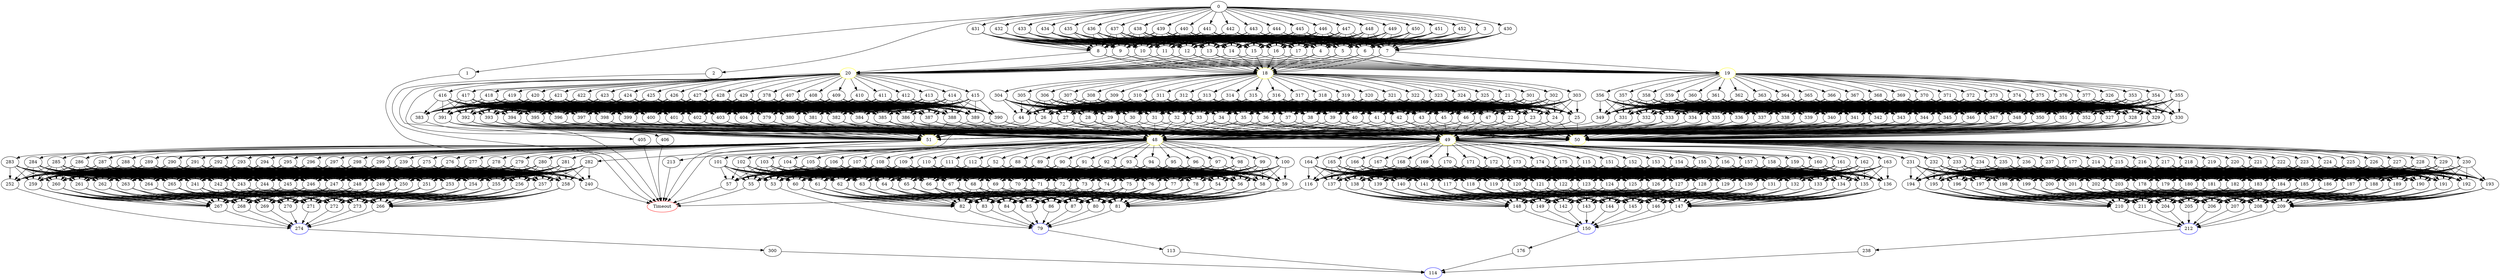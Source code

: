 digraph G {
	0 -> 1;
	0 -> 2;
	0 -> 3;
	0 -> 430;
	0 -> 431;
	0 -> 432;
	0 -> 433;
	0 -> 434;
	0 -> 435;
	0 -> 436;
	0 -> 437;
	0 -> 438;
	0 -> 439;
	0 -> 440;
	0 -> 441;
	0 -> 442;
	0 -> 443;
	0 -> 444;
	0 -> 445;
	0 -> 446;
	0 -> 447;
	0 -> 448;
	0 -> 449;
	0 -> 450;
	0 -> 451;
	0 -> 452;
	1 -> "Timeout";
Timeout [color=red];
	2 -> "Timeout";
Timeout [color=red];
	3 -> 4;
	3 -> 5;
	3 -> 6;
	3 -> 7;
	3 -> 8;
	3 -> 9;
	3 -> 10;
	3 -> 11;
	3 -> 12;
	3 -> 13;
	3 -> 14;
	3 -> 15;
	3 -> 16;
	3 -> 17;
	4 -> "18";
18 [color=yellow];
	4 -> "19";
19 [color=yellow];
	4 -> "20";
20 [color=yellow];
	5 -> "18";
18 [color=yellow];
	5 -> "19";
19 [color=yellow];
	5 -> "20";
20 [color=yellow];
	6 -> "18";
18 [color=yellow];
	6 -> "19";
19 [color=yellow];
	6 -> "20";
20 [color=yellow];
	7 -> "18";
18 [color=yellow];
	7 -> "19";
19 [color=yellow];
	7 -> "20";
20 [color=yellow];
	8 -> "18";
18 [color=yellow];
	8 -> "19";
19 [color=yellow];
	8 -> "20";
20 [color=yellow];
	9 -> "18";
18 [color=yellow];
	9 -> "19";
19 [color=yellow];
	9 -> "20";
20 [color=yellow];
	10 -> "18";
18 [color=yellow];
	10 -> "19";
19 [color=yellow];
	10 -> "20";
20 [color=yellow];
	11 -> "18";
18 [color=yellow];
	11 -> "19";
19 [color=yellow];
	11 -> "20";
20 [color=yellow];
	12 -> "18";
18 [color=yellow];
	12 -> "19";
19 [color=yellow];
	12 -> "20";
20 [color=yellow];
	13 -> "18";
18 [color=yellow];
	13 -> "19";
19 [color=yellow];
	13 -> "20";
20 [color=yellow];
	14 -> "18";
18 [color=yellow];
	14 -> "19";
19 [color=yellow];
	14 -> "20";
20 [color=yellow];
	15 -> "18";
18 [color=yellow];
	15 -> "19";
19 [color=yellow];
	15 -> "20";
20 [color=yellow];
	16 -> "18";
18 [color=yellow];
	16 -> "19";
19 [color=yellow];
	16 -> "20";
20 [color=yellow];
	17 -> "18";
18 [color=yellow];
	17 -> "19";
19 [color=yellow];
	17 -> "20";
20 [color=yellow];
	18 -> 21;
	18 -> 301;
	18 -> 302;
	18 -> 303;
	18 -> 304;
	18 -> 305;
	18 -> 306;
	18 -> 307;
	18 -> 308;
	18 -> 309;
	18 -> 310;
	18 -> 311;
	18 -> 312;
	18 -> 313;
	18 -> 314;
	18 -> 315;
	18 -> 316;
	18 -> 317;
	18 -> 318;
	18 -> 319;
	18 -> 320;
	18 -> 321;
	18 -> 322;
	18 -> 323;
	18 -> 324;
	18 -> 325;
	19 -> 326;
	19 -> 353;
	19 -> 354;
	19 -> 355;
	19 -> 356;
	19 -> 357;
	19 -> 358;
	19 -> 359;
	19 -> 360;
	19 -> 361;
	19 -> 362;
	19 -> 363;
	19 -> 364;
	19 -> 365;
	19 -> 366;
	19 -> 367;
	19 -> 368;
	19 -> 369;
	19 -> 370;
	19 -> 371;
	19 -> 372;
	19 -> 373;
	19 -> 374;
	19 -> 375;
	19 -> 376;
	19 -> 377;
	20 -> 378;
	20 -> 405;
	20 -> 406;
	20 -> 407;
	20 -> 408;
	20 -> 409;
	20 -> 410;
	20 -> 411;
	20 -> 412;
	20 -> 413;
	20 -> 414;
	20 -> 415;
	20 -> 416;
	20 -> 417;
	20 -> 418;
	20 -> 419;
	20 -> 420;
	20 -> 421;
	20 -> 422;
	20 -> 423;
	20 -> 424;
	20 -> 425;
	20 -> 426;
	20 -> 427;
	20 -> 428;
	20 -> 429;
	21 -> 22;
	21 -> 23;
	21 -> 24;
	21 -> 25;
	21 -> 26;
	21 -> 27;
	21 -> 28;
	21 -> 29;
	21 -> 30;
	21 -> 31;
	21 -> 32;
	21 -> 33;
	21 -> 34;
	21 -> 35;
	21 -> 36;
	21 -> 37;
	21 -> 38;
	21 -> 39;
	21 -> 40;
	21 -> 41;
	21 -> 42;
	21 -> 43;
	21 -> 44;
	21 -> 45;
	21 -> 46;
	21 -> 47;
	22 -> "48";
48 [color=yellow];
	22 -> "49";
49 [color=yellow];
	22 -> "50";
50 [color=yellow];
	22 -> "51";
51 [color=yellow];
	23 -> "48";
48 [color=yellow];
	23 -> "49";
49 [color=yellow];
	23 -> "50";
50 [color=yellow];
	23 -> "51";
51 [color=yellow];
	24 -> "48";
48 [color=yellow];
	24 -> "49";
49 [color=yellow];
	24 -> "50";
50 [color=yellow];
	24 -> "51";
51 [color=yellow];
	25 -> "48";
48 [color=yellow];
	25 -> "49";
49 [color=yellow];
	25 -> "50";
50 [color=yellow];
	25 -> "51";
51 [color=yellow];
	26 -> "48";
48 [color=yellow];
	26 -> "49";
49 [color=yellow];
	26 -> "50";
50 [color=yellow];
	26 -> "51";
51 [color=yellow];
	27 -> "48";
48 [color=yellow];
	27 -> "49";
49 [color=yellow];
	27 -> "50";
50 [color=yellow];
	27 -> "51";
51 [color=yellow];
	28 -> "48";
48 [color=yellow];
	28 -> "49";
49 [color=yellow];
	28 -> "50";
50 [color=yellow];
	28 -> "51";
51 [color=yellow];
	29 -> "48";
48 [color=yellow];
	29 -> "49";
49 [color=yellow];
	29 -> "50";
50 [color=yellow];
	29 -> "51";
51 [color=yellow];
	30 -> "48";
48 [color=yellow];
	30 -> "49";
49 [color=yellow];
	30 -> "50";
50 [color=yellow];
	30 -> "51";
51 [color=yellow];
	31 -> "48";
48 [color=yellow];
	31 -> "49";
49 [color=yellow];
	31 -> "50";
50 [color=yellow];
	31 -> "51";
51 [color=yellow];
	32 -> "48";
48 [color=yellow];
	32 -> "49";
49 [color=yellow];
	32 -> "50";
50 [color=yellow];
	32 -> "51";
51 [color=yellow];
	33 -> "48";
48 [color=yellow];
	33 -> "49";
49 [color=yellow];
	33 -> "50";
50 [color=yellow];
	33 -> "51";
51 [color=yellow];
	34 -> "48";
48 [color=yellow];
	34 -> "49";
49 [color=yellow];
	34 -> "50";
50 [color=yellow];
	34 -> "51";
51 [color=yellow];
	35 -> "48";
48 [color=yellow];
	35 -> "49";
49 [color=yellow];
	35 -> "50";
50 [color=yellow];
	35 -> "51";
51 [color=yellow];
	36 -> "48";
48 [color=yellow];
	36 -> "49";
49 [color=yellow];
	36 -> "50";
50 [color=yellow];
	36 -> "51";
51 [color=yellow];
	37 -> "48";
48 [color=yellow];
	37 -> "49";
49 [color=yellow];
	37 -> "50";
50 [color=yellow];
	37 -> "51";
51 [color=yellow];
	38 -> "48";
48 [color=yellow];
	38 -> "49";
49 [color=yellow];
	38 -> "50";
50 [color=yellow];
	38 -> "51";
51 [color=yellow];
	39 -> "48";
48 [color=yellow];
	39 -> "49";
49 [color=yellow];
	39 -> "50";
50 [color=yellow];
	39 -> "51";
51 [color=yellow];
	40 -> "48";
48 [color=yellow];
	40 -> "49";
49 [color=yellow];
	40 -> "50";
50 [color=yellow];
	40 -> "51";
51 [color=yellow];
	41 -> "48";
48 [color=yellow];
	41 -> "49";
49 [color=yellow];
	41 -> "50";
50 [color=yellow];
	41 -> "51";
51 [color=yellow];
	42 -> "48";
48 [color=yellow];
	42 -> "49";
49 [color=yellow];
	42 -> "50";
50 [color=yellow];
	42 -> "51";
51 [color=yellow];
	43 -> "48";
48 [color=yellow];
	43 -> "49";
49 [color=yellow];
	43 -> "50";
50 [color=yellow];
	43 -> "51";
51 [color=yellow];
	44 -> "Timeout";
Timeout [color=red];
	45 -> "48";
48 [color=yellow];
	45 -> "49";
49 [color=yellow];
	45 -> "50";
50 [color=yellow];
	45 -> "51";
51 [color=yellow];
	46 -> "48";
48 [color=yellow];
	46 -> "49";
49 [color=yellow];
	46 -> "50";
50 [color=yellow];
	46 -> "51";
51 [color=yellow];
	47 -> "48";
48 [color=yellow];
	47 -> "49";
49 [color=yellow];
	47 -> "50";
50 [color=yellow];
	47 -> "51";
51 [color=yellow];
	48 -> 52;
	48 -> 88;
	48 -> 89;
	48 -> 90;
	48 -> 91;
	48 -> 92;
	48 -> 93;
	48 -> 94;
	48 -> 95;
	48 -> 96;
	48 -> 97;
	48 -> 98;
	48 -> 99;
	48 -> 100;
	48 -> 101;
	48 -> 102;
	48 -> 103;
	48 -> 104;
	48 -> 105;
	48 -> 106;
	48 -> 107;
	48 -> 108;
	48 -> 109;
	48 -> 110;
	48 -> 111;
	48 -> 112;
	49 -> 115;
	49 -> 151;
	49 -> 152;
	49 -> 153;
	49 -> 154;
	49 -> 155;
	49 -> 156;
	49 -> 157;
	49 -> 158;
	49 -> 159;
	49 -> 160;
	49 -> 161;
	49 -> 162;
	49 -> 163;
	49 -> 164;
	49 -> 165;
	49 -> 166;
	49 -> 167;
	49 -> 168;
	49 -> 169;
	49 -> 170;
	49 -> 171;
	49 -> 172;
	49 -> 173;
	49 -> 174;
	49 -> 175;
	50 -> 177;
	50 -> 213;
	50 -> 214;
	50 -> 215;
	50 -> 216;
	50 -> 217;
	50 -> 218;
	50 -> 219;
	50 -> 220;
	50 -> 221;
	50 -> 222;
	50 -> 223;
	50 -> 224;
	50 -> 225;
	50 -> 226;
	50 -> 227;
	50 -> 228;
	50 -> 229;
	50 -> 230;
	50 -> 231;
	50 -> 232;
	50 -> 233;
	50 -> 234;
	50 -> 235;
	50 -> 236;
	50 -> 237;
	51 -> 239;
	51 -> 275;
	51 -> 276;
	51 -> 277;
	51 -> 278;
	51 -> 279;
	51 -> 280;
	51 -> 281;
	51 -> 282;
	51 -> 283;
	51 -> 284;
	51 -> 285;
	51 -> 286;
	51 -> 287;
	51 -> 288;
	51 -> 289;
	51 -> 290;
	51 -> 291;
	51 -> 292;
	51 -> 293;
	51 -> 294;
	51 -> 295;
	51 -> 296;
	51 -> 297;
	51 -> 298;
	51 -> 299;
	52 -> 53;
	52 -> 54;
	52 -> 55;
	52 -> 56;
	52 -> 57;
	52 -> 58;
	52 -> 59;
	52 -> 60;
	52 -> 61;
	52 -> 62;
	52 -> 63;
	52 -> 64;
	52 -> 65;
	52 -> 66;
	52 -> 67;
	52 -> 68;
	52 -> 69;
	52 -> 70;
	52 -> 71;
	52 -> 72;
	52 -> 73;
	52 -> 74;
	52 -> 75;
	52 -> 76;
	52 -> 77;
	52 -> 78;
	53 -> "79";
79 [color=blue];
	54 -> 80;
	54 -> 81;
	54 -> 82;
	54 -> 83;
	54 -> 84;
	54 -> 85;
	54 -> 86;
	54 -> 87;
	55 -> "Timeout";
Timeout [color=red];
	56 -> 80;
	56 -> 81;
	56 -> 82;
	56 -> 83;
	56 -> 84;
	56 -> 85;
	56 -> 86;
	56 -> 87;
	57 -> "Timeout";
Timeout [color=red];
	58 -> 80;
	58 -> 81;
	58 -> 82;
	58 -> 83;
	58 -> 84;
	58 -> 85;
	58 -> 86;
	58 -> 87;
	59 -> 80;
	59 -> 81;
	59 -> 82;
	59 -> 83;
	59 -> 84;
	59 -> 85;
	59 -> 86;
	59 -> 87;
	60 -> 80;
	60 -> 81;
	60 -> 82;
	60 -> 83;
	60 -> 84;
	60 -> 85;
	60 -> 86;
	60 -> 87;
	61 -> 80;
	61 -> 81;
	61 -> 82;
	61 -> 83;
	61 -> 84;
	61 -> 85;
	61 -> 86;
	61 -> 87;
	62 -> 80;
	62 -> 81;
	62 -> 82;
	62 -> 83;
	62 -> 84;
	62 -> 85;
	62 -> 86;
	62 -> 87;
	63 -> 80;
	63 -> 81;
	63 -> 82;
	63 -> 83;
	63 -> 84;
	63 -> 85;
	63 -> 86;
	63 -> 87;
	64 -> 80;
	64 -> 81;
	64 -> 82;
	64 -> 83;
	64 -> 84;
	64 -> 85;
	64 -> 86;
	64 -> 87;
	65 -> 80;
	65 -> 81;
	65 -> 82;
	65 -> 83;
	65 -> 84;
	65 -> 85;
	65 -> 86;
	65 -> 87;
	66 -> 80;
	66 -> 81;
	66 -> 82;
	66 -> 83;
	66 -> 84;
	66 -> 85;
	66 -> 86;
	66 -> 87;
	67 -> 80;
	67 -> 81;
	67 -> 82;
	67 -> 83;
	67 -> 84;
	67 -> 85;
	67 -> 86;
	67 -> 87;
	68 -> 80;
	68 -> 81;
	68 -> 82;
	68 -> 83;
	68 -> 84;
	68 -> 85;
	68 -> 86;
	68 -> 87;
	69 -> 80;
	69 -> 81;
	69 -> 82;
	69 -> 83;
	69 -> 84;
	69 -> 85;
	69 -> 86;
	69 -> 87;
	70 -> 80;
	70 -> 81;
	70 -> 82;
	70 -> 83;
	70 -> 84;
	70 -> 85;
	70 -> 86;
	70 -> 87;
	71 -> 80;
	71 -> 81;
	71 -> 82;
	71 -> 83;
	71 -> 84;
	71 -> 85;
	71 -> 86;
	71 -> 87;
	72 -> 80;
	72 -> 81;
	72 -> 82;
	72 -> 83;
	72 -> 84;
	72 -> 85;
	72 -> 86;
	72 -> 87;
	73 -> 80;
	73 -> 81;
	73 -> 82;
	73 -> 83;
	73 -> 84;
	73 -> 85;
	73 -> 86;
	73 -> 87;
	74 -> 80;
	74 -> 81;
	74 -> 82;
	74 -> 83;
	74 -> 84;
	74 -> 85;
	74 -> 86;
	74 -> 87;
	75 -> 80;
	75 -> 81;
	75 -> 82;
	75 -> 83;
	75 -> 84;
	75 -> 85;
	75 -> 86;
	75 -> 87;
	76 -> 80;
	76 -> 81;
	76 -> 82;
	76 -> 83;
	76 -> 84;
	76 -> 85;
	76 -> 86;
	76 -> 87;
	77 -> 80;
	77 -> 81;
	77 -> 82;
	77 -> 83;
	77 -> 84;
	77 -> 85;
	77 -> 86;
	77 -> 87;
	78 -> 80;
	78 -> 81;
	78 -> 82;
	78 -> 83;
	78 -> 84;
	78 -> 85;
	78 -> 86;
	78 -> 87;
	79 -> 113;
	80 -> "79";
79 [color=blue];
	81 -> "79";
79 [color=blue];
	82 -> "79";
79 [color=blue];
	83 -> "79";
79 [color=blue];
	84 -> "79";
79 [color=blue];
	85 -> "79";
79 [color=blue];
	86 -> "79";
79 [color=blue];
	87 -> "79";
79 [color=blue];
	88 -> 53;
	88 -> 54;
	88 -> 55;
	88 -> 56;
	88 -> 57;
	88 -> 58;
	88 -> 59;
	88 -> 60;
	88 -> 61;
	88 -> 62;
	88 -> 63;
	88 -> 64;
	88 -> 65;
	88 -> 66;
	88 -> 67;
	88 -> 68;
	88 -> 69;
	88 -> 70;
	88 -> 71;
	88 -> 72;
	88 -> 73;
	88 -> 74;
	88 -> 75;
	88 -> 76;
	88 -> 77;
	88 -> 78;
	89 -> 53;
	89 -> 54;
	89 -> 55;
	89 -> 56;
	89 -> 57;
	89 -> 58;
	89 -> 59;
	89 -> 60;
	89 -> 61;
	89 -> 62;
	89 -> 63;
	89 -> 64;
	89 -> 65;
	89 -> 66;
	89 -> 67;
	89 -> 68;
	89 -> 69;
	89 -> 70;
	89 -> 71;
	89 -> 72;
	89 -> 73;
	89 -> 74;
	89 -> 75;
	89 -> 76;
	89 -> 77;
	89 -> 78;
	90 -> 53;
	90 -> 54;
	90 -> 55;
	90 -> 56;
	90 -> 57;
	90 -> 58;
	90 -> 59;
	90 -> 60;
	90 -> 61;
	90 -> 62;
	90 -> 63;
	90 -> 64;
	90 -> 65;
	90 -> 66;
	90 -> 67;
	90 -> 68;
	90 -> 69;
	90 -> 70;
	90 -> 71;
	90 -> 72;
	90 -> 73;
	90 -> 74;
	90 -> 75;
	90 -> 76;
	90 -> 77;
	90 -> 78;
	91 -> 53;
	91 -> 54;
	91 -> 55;
	91 -> 56;
	91 -> 57;
	91 -> 58;
	91 -> 59;
	91 -> 60;
	91 -> 61;
	91 -> 62;
	91 -> 63;
	91 -> 64;
	91 -> 65;
	91 -> 66;
	91 -> 67;
	91 -> 68;
	91 -> 69;
	91 -> 70;
	91 -> 71;
	91 -> 72;
	91 -> 73;
	91 -> 74;
	91 -> 75;
	91 -> 76;
	91 -> 77;
	91 -> 78;
	92 -> 53;
	92 -> 54;
	92 -> 55;
	92 -> 56;
	92 -> 57;
	92 -> 58;
	92 -> 59;
	92 -> 60;
	92 -> 61;
	92 -> 62;
	92 -> 63;
	92 -> 64;
	92 -> 65;
	92 -> 66;
	92 -> 67;
	92 -> 68;
	92 -> 69;
	92 -> 70;
	92 -> 71;
	92 -> 72;
	92 -> 73;
	92 -> 74;
	92 -> 75;
	92 -> 76;
	92 -> 77;
	92 -> 78;
	93 -> 53;
	93 -> 54;
	93 -> 55;
	93 -> 56;
	93 -> 57;
	93 -> 58;
	93 -> 59;
	93 -> 60;
	93 -> 61;
	93 -> 62;
	93 -> 63;
	93 -> 64;
	93 -> 65;
	93 -> 66;
	93 -> 67;
	93 -> 68;
	93 -> 69;
	93 -> 70;
	93 -> 71;
	93 -> 72;
	93 -> 73;
	93 -> 74;
	93 -> 75;
	93 -> 76;
	93 -> 77;
	93 -> 78;
	94 -> 53;
	94 -> 54;
	94 -> 55;
	94 -> 56;
	94 -> 57;
	94 -> 58;
	94 -> 59;
	94 -> 60;
	94 -> 61;
	94 -> 62;
	94 -> 63;
	94 -> 64;
	94 -> 65;
	94 -> 66;
	94 -> 67;
	94 -> 68;
	94 -> 69;
	94 -> 70;
	94 -> 71;
	94 -> 72;
	94 -> 73;
	94 -> 74;
	94 -> 75;
	94 -> 76;
	94 -> 77;
	94 -> 78;
	95 -> 53;
	95 -> 54;
	95 -> 55;
	95 -> 56;
	95 -> 57;
	95 -> 58;
	95 -> 59;
	95 -> 60;
	95 -> 61;
	95 -> 62;
	95 -> 63;
	95 -> 64;
	95 -> 65;
	95 -> 66;
	95 -> 67;
	95 -> 68;
	95 -> 69;
	95 -> 70;
	95 -> 71;
	95 -> 72;
	95 -> 73;
	95 -> 74;
	95 -> 75;
	95 -> 76;
	95 -> 77;
	95 -> 78;
	96 -> 53;
	96 -> 54;
	96 -> 55;
	96 -> 56;
	96 -> 57;
	96 -> 58;
	96 -> 59;
	96 -> 60;
	96 -> 61;
	96 -> 62;
	96 -> 63;
	96 -> 64;
	96 -> 65;
	96 -> 66;
	96 -> 67;
	96 -> 68;
	96 -> 69;
	96 -> 70;
	96 -> 71;
	96 -> 72;
	96 -> 73;
	96 -> 74;
	96 -> 75;
	96 -> 76;
	96 -> 77;
	96 -> 78;
	97 -> 53;
	97 -> 54;
	97 -> 55;
	97 -> 56;
	97 -> 57;
	97 -> 58;
	97 -> 59;
	97 -> 60;
	97 -> 61;
	97 -> 62;
	97 -> 63;
	97 -> 64;
	97 -> 65;
	97 -> 66;
	97 -> 67;
	97 -> 68;
	97 -> 69;
	97 -> 70;
	97 -> 71;
	97 -> 72;
	97 -> 73;
	97 -> 74;
	97 -> 75;
	97 -> 76;
	97 -> 77;
	97 -> 78;
	98 -> 53;
	98 -> 54;
	98 -> 55;
	98 -> 56;
	98 -> 57;
	98 -> 58;
	98 -> 59;
	98 -> 60;
	98 -> 61;
	98 -> 62;
	98 -> 63;
	98 -> 64;
	98 -> 65;
	98 -> 66;
	98 -> 67;
	98 -> 68;
	98 -> 69;
	98 -> 70;
	98 -> 71;
	98 -> 72;
	98 -> 73;
	98 -> 74;
	98 -> 75;
	98 -> 76;
	98 -> 77;
	98 -> 78;
	99 -> 53;
	99 -> 54;
	99 -> 55;
	99 -> 56;
	99 -> 57;
	99 -> 58;
	99 -> 59;
	99 -> 60;
	99 -> 61;
	99 -> 62;
	99 -> 63;
	99 -> 64;
	99 -> 65;
	99 -> 66;
	99 -> 67;
	99 -> 68;
	99 -> 69;
	99 -> 70;
	99 -> 71;
	99 -> 72;
	99 -> 73;
	99 -> 74;
	99 -> 75;
	99 -> 76;
	99 -> 77;
	99 -> 78;
	100 -> 53;
	100 -> 54;
	100 -> 55;
	100 -> 56;
	100 -> 57;
	100 -> 58;
	100 -> 59;
	100 -> 60;
	100 -> 61;
	100 -> 62;
	100 -> 63;
	100 -> 64;
	100 -> 65;
	100 -> 66;
	100 -> 67;
	100 -> 68;
	100 -> 69;
	100 -> 70;
	100 -> 71;
	100 -> 72;
	100 -> 73;
	100 -> 74;
	100 -> 75;
	100 -> 76;
	100 -> 77;
	100 -> 78;
	101 -> 53;
	101 -> 54;
	101 -> 55;
	101 -> 56;
	101 -> 57;
	101 -> 58;
	101 -> 59;
	101 -> 60;
	101 -> 61;
	101 -> 62;
	101 -> 63;
	101 -> 64;
	101 -> 65;
	101 -> 66;
	101 -> 67;
	101 -> 68;
	101 -> 69;
	101 -> 70;
	101 -> 71;
	101 -> 72;
	101 -> 73;
	101 -> 74;
	101 -> 75;
	101 -> 76;
	101 -> 77;
	101 -> 78;
	102 -> 53;
	102 -> 54;
	102 -> 55;
	102 -> 56;
	102 -> 57;
	102 -> 58;
	102 -> 59;
	102 -> 60;
	102 -> 61;
	102 -> 62;
	102 -> 63;
	102 -> 64;
	102 -> 65;
	102 -> 66;
	102 -> 67;
	102 -> 68;
	102 -> 69;
	102 -> 70;
	102 -> 71;
	102 -> 72;
	102 -> 73;
	102 -> 74;
	102 -> 75;
	102 -> 76;
	102 -> 77;
	102 -> 78;
	103 -> 53;
	103 -> 54;
	103 -> 55;
	103 -> 56;
	103 -> 57;
	103 -> 58;
	103 -> 59;
	103 -> 60;
	103 -> 61;
	103 -> 62;
	103 -> 63;
	103 -> 64;
	103 -> 65;
	103 -> 66;
	103 -> 67;
	103 -> 68;
	103 -> 69;
	103 -> 70;
	103 -> 71;
	103 -> 72;
	103 -> 73;
	103 -> 74;
	103 -> 75;
	103 -> 76;
	103 -> 77;
	103 -> 78;
	104 -> 53;
	104 -> 54;
	104 -> 55;
	104 -> 56;
	104 -> 57;
	104 -> 58;
	104 -> 59;
	104 -> 60;
	104 -> 61;
	104 -> 62;
	104 -> 63;
	104 -> 64;
	104 -> 65;
	104 -> 66;
	104 -> 67;
	104 -> 68;
	104 -> 69;
	104 -> 70;
	104 -> 71;
	104 -> 72;
	104 -> 73;
	104 -> 74;
	104 -> 75;
	104 -> 76;
	104 -> 77;
	104 -> 78;
	105 -> 53;
	105 -> 54;
	105 -> 55;
	105 -> 56;
	105 -> 57;
	105 -> 58;
	105 -> 59;
	105 -> 60;
	105 -> 61;
	105 -> 62;
	105 -> 63;
	105 -> 64;
	105 -> 65;
	105 -> 66;
	105 -> 67;
	105 -> 68;
	105 -> 69;
	105 -> 70;
	105 -> 71;
	105 -> 72;
	105 -> 73;
	105 -> 74;
	105 -> 75;
	105 -> 76;
	105 -> 77;
	105 -> 78;
	106 -> 53;
	106 -> 54;
	106 -> 55;
	106 -> 56;
	106 -> 57;
	106 -> 58;
	106 -> 59;
	106 -> 60;
	106 -> 61;
	106 -> 62;
	106 -> 63;
	106 -> 64;
	106 -> 65;
	106 -> 66;
	106 -> 67;
	106 -> 68;
	106 -> 69;
	106 -> 70;
	106 -> 71;
	106 -> 72;
	106 -> 73;
	106 -> 74;
	106 -> 75;
	106 -> 76;
	106 -> 77;
	106 -> 78;
	107 -> 53;
	107 -> 54;
	107 -> 55;
	107 -> 56;
	107 -> 57;
	107 -> 58;
	107 -> 59;
	107 -> 60;
	107 -> 61;
	107 -> 62;
	107 -> 63;
	107 -> 64;
	107 -> 65;
	107 -> 66;
	107 -> 67;
	107 -> 68;
	107 -> 69;
	107 -> 70;
	107 -> 71;
	107 -> 72;
	107 -> 73;
	107 -> 74;
	107 -> 75;
	107 -> 76;
	107 -> 77;
	107 -> 78;
	108 -> 53;
	108 -> 54;
	108 -> 55;
	108 -> 56;
	108 -> 57;
	108 -> 58;
	108 -> 59;
	108 -> 60;
	108 -> 61;
	108 -> 62;
	108 -> 63;
	108 -> 64;
	108 -> 65;
	108 -> 66;
	108 -> 67;
	108 -> 68;
	108 -> 69;
	108 -> 70;
	108 -> 71;
	108 -> 72;
	108 -> 73;
	108 -> 74;
	108 -> 75;
	108 -> 76;
	108 -> 77;
	108 -> 78;
	109 -> 53;
	109 -> 54;
	109 -> 55;
	109 -> 56;
	109 -> 57;
	109 -> 58;
	109 -> 59;
	109 -> 60;
	109 -> 61;
	109 -> 62;
	109 -> 63;
	109 -> 64;
	109 -> 65;
	109 -> 66;
	109 -> 67;
	109 -> 68;
	109 -> 69;
	109 -> 70;
	109 -> 71;
	109 -> 72;
	109 -> 73;
	109 -> 74;
	109 -> 75;
	109 -> 76;
	109 -> 77;
	109 -> 78;
	110 -> 53;
	110 -> 54;
	110 -> 55;
	110 -> 56;
	110 -> 57;
	110 -> 58;
	110 -> 59;
	110 -> 60;
	110 -> 61;
	110 -> 62;
	110 -> 63;
	110 -> 64;
	110 -> 65;
	110 -> 66;
	110 -> 67;
	110 -> 68;
	110 -> 69;
	110 -> 70;
	110 -> 71;
	110 -> 72;
	110 -> 73;
	110 -> 74;
	110 -> 75;
	110 -> 76;
	110 -> 77;
	110 -> 78;
	111 -> 53;
	111 -> 54;
	111 -> 55;
	111 -> 56;
	111 -> 57;
	111 -> 58;
	111 -> 59;
	111 -> 60;
	111 -> 61;
	111 -> 62;
	111 -> 63;
	111 -> 64;
	111 -> 65;
	111 -> 66;
	111 -> 67;
	111 -> 68;
	111 -> 69;
	111 -> 70;
	111 -> 71;
	111 -> 72;
	111 -> 73;
	111 -> 74;
	111 -> 75;
	111 -> 76;
	111 -> 77;
	111 -> 78;
	112 -> 53;
	112 -> 54;
	112 -> 55;
	112 -> 56;
	112 -> 57;
	112 -> 58;
	112 -> 59;
	112 -> 60;
	112 -> 61;
	112 -> 62;
	112 -> 63;
	112 -> 64;
	112 -> 65;
	112 -> 66;
	112 -> 67;
	112 -> 68;
	112 -> 69;
	112 -> 70;
	112 -> 71;
	112 -> 72;
	112 -> 73;
	112 -> 74;
	112 -> 75;
	112 -> 76;
	112 -> 77;
	112 -> 78;
	113 -> "114";
114 [color=blue];
	115 -> 116;
	115 -> 117;
	115 -> 118;
	115 -> 119;
	115 -> 120;
	115 -> 121;
	115 -> 122;
	115 -> 123;
	115 -> 124;
	115 -> 125;
	115 -> 126;
	115 -> 127;
	115 -> 128;
	115 -> 129;
	115 -> 130;
	115 -> 131;
	115 -> 132;
	115 -> 133;
	115 -> 134;
	115 -> 135;
	115 -> 136;
	115 -> 137;
	115 -> 138;
	115 -> 139;
	115 -> 140;
	115 -> 141;
	116 -> "Timeout";
Timeout [color=red];
	117 -> 142;
	117 -> 143;
	117 -> 144;
	117 -> 145;
	117 -> 146;
	117 -> 147;
	117 -> 148;
	117 -> 149;
	118 -> 142;
	118 -> 143;
	118 -> 144;
	118 -> 145;
	118 -> 146;
	118 -> 147;
	118 -> 148;
	118 -> 149;
	119 -> 142;
	119 -> 143;
	119 -> 144;
	119 -> 145;
	119 -> 146;
	119 -> 147;
	119 -> 148;
	119 -> 149;
	120 -> 142;
	120 -> 143;
	120 -> 144;
	120 -> 145;
	120 -> 146;
	120 -> 147;
	120 -> 148;
	120 -> 149;
	121 -> 142;
	121 -> 143;
	121 -> 144;
	121 -> 145;
	121 -> 146;
	121 -> 147;
	121 -> 148;
	121 -> 149;
	122 -> 142;
	122 -> 143;
	122 -> 144;
	122 -> 145;
	122 -> 146;
	122 -> 147;
	122 -> 148;
	122 -> 149;
	123 -> 142;
	123 -> 143;
	123 -> 144;
	123 -> 145;
	123 -> 146;
	123 -> 147;
	123 -> 148;
	123 -> 149;
	124 -> 142;
	124 -> 143;
	124 -> 144;
	124 -> 145;
	124 -> 146;
	124 -> 147;
	124 -> 148;
	124 -> 149;
	125 -> 142;
	125 -> 143;
	125 -> 144;
	125 -> 145;
	125 -> 146;
	125 -> 147;
	125 -> 148;
	125 -> 149;
	126 -> 142;
	126 -> 143;
	126 -> 144;
	126 -> 145;
	126 -> 146;
	126 -> 147;
	126 -> 148;
	126 -> 149;
	127 -> 142;
	127 -> 143;
	127 -> 144;
	127 -> 145;
	127 -> 146;
	127 -> 147;
	127 -> 148;
	127 -> 149;
	128 -> 142;
	128 -> 143;
	128 -> 144;
	128 -> 145;
	128 -> 146;
	128 -> 147;
	128 -> 148;
	128 -> 149;
	129 -> 142;
	129 -> 143;
	129 -> 144;
	129 -> 145;
	129 -> 146;
	129 -> 147;
	129 -> 148;
	129 -> 149;
	130 -> 142;
	130 -> 143;
	130 -> 144;
	130 -> 145;
	130 -> 146;
	130 -> 147;
	130 -> 148;
	130 -> 149;
	131 -> 142;
	131 -> 143;
	131 -> 144;
	131 -> 145;
	131 -> 146;
	131 -> 147;
	131 -> 148;
	131 -> 149;
	132 -> 142;
	132 -> 143;
	132 -> 144;
	132 -> 145;
	132 -> 146;
	132 -> 147;
	132 -> 148;
	132 -> 149;
	133 -> 142;
	133 -> 143;
	133 -> 144;
	133 -> 145;
	133 -> 146;
	133 -> 147;
	133 -> 148;
	133 -> 149;
	134 -> 142;
	134 -> 143;
	134 -> 144;
	134 -> 145;
	134 -> 146;
	134 -> 147;
	134 -> 148;
	134 -> 149;
	135 -> 142;
	135 -> 143;
	135 -> 144;
	135 -> 145;
	135 -> 146;
	135 -> 147;
	135 -> 148;
	135 -> 149;
	136 -> 142;
	136 -> 143;
	136 -> 144;
	136 -> 145;
	136 -> 146;
	136 -> 147;
	136 -> 148;
	136 -> 149;
	137 -> 142;
	137 -> 143;
	137 -> 144;
	137 -> 145;
	137 -> 146;
	137 -> 147;
	137 -> 148;
	137 -> 149;
	138 -> 142;
	138 -> 143;
	138 -> 144;
	138 -> 145;
	138 -> 146;
	138 -> 147;
	138 -> 148;
	138 -> 149;
	139 -> 142;
	139 -> 143;
	139 -> 144;
	139 -> 145;
	139 -> 146;
	139 -> 147;
	139 -> 148;
	139 -> 149;
	140 -> 142;
	140 -> 143;
	140 -> 144;
	140 -> 145;
	140 -> 146;
	140 -> 147;
	140 -> 148;
	140 -> 149;
	141 -> 142;
	141 -> 143;
	141 -> 144;
	141 -> 145;
	141 -> 146;
	141 -> 147;
	141 -> 148;
	141 -> 149;
	142 -> "150";
150 [color=blue];
	143 -> "150";
150 [color=blue];
	144 -> "150";
150 [color=blue];
	145 -> "150";
150 [color=blue];
	146 -> "150";
150 [color=blue];
	147 -> "150";
150 [color=blue];
	148 -> "150";
150 [color=blue];
	149 -> "150";
150 [color=blue];
	150 -> 176;
	151 -> 116;
	151 -> 117;
	151 -> 118;
	151 -> 119;
	151 -> 120;
	151 -> 121;
	151 -> 122;
	151 -> 123;
	151 -> 124;
	151 -> 125;
	151 -> 126;
	151 -> 127;
	151 -> 128;
	151 -> 129;
	151 -> 130;
	151 -> 131;
	151 -> 132;
	151 -> 133;
	151 -> 134;
	151 -> 135;
	151 -> 136;
	151 -> 137;
	151 -> 138;
	151 -> 139;
	151 -> 140;
	151 -> 141;
	152 -> 116;
	152 -> 117;
	152 -> 118;
	152 -> 119;
	152 -> 120;
	152 -> 121;
	152 -> 122;
	152 -> 123;
	152 -> 124;
	152 -> 125;
	152 -> 126;
	152 -> 127;
	152 -> 128;
	152 -> 129;
	152 -> 130;
	152 -> 131;
	152 -> 132;
	152 -> 133;
	152 -> 134;
	152 -> 135;
	152 -> 136;
	152 -> 137;
	152 -> 138;
	152 -> 139;
	152 -> 140;
	152 -> 141;
	153 -> 116;
	153 -> 117;
	153 -> 118;
	153 -> 119;
	153 -> 120;
	153 -> 121;
	153 -> 122;
	153 -> 123;
	153 -> 124;
	153 -> 125;
	153 -> 126;
	153 -> 127;
	153 -> 128;
	153 -> 129;
	153 -> 130;
	153 -> 131;
	153 -> 132;
	153 -> 133;
	153 -> 134;
	153 -> 135;
	153 -> 136;
	153 -> 137;
	153 -> 138;
	153 -> 139;
	153 -> 140;
	153 -> 141;
	154 -> 116;
	154 -> 117;
	154 -> 118;
	154 -> 119;
	154 -> 120;
	154 -> 121;
	154 -> 122;
	154 -> 123;
	154 -> 124;
	154 -> 125;
	154 -> 126;
	154 -> 127;
	154 -> 128;
	154 -> 129;
	154 -> 130;
	154 -> 131;
	154 -> 132;
	154 -> 133;
	154 -> 134;
	154 -> 135;
	154 -> 136;
	154 -> 137;
	154 -> 138;
	154 -> 139;
	154 -> 140;
	154 -> 141;
	155 -> 116;
	155 -> 117;
	155 -> 118;
	155 -> 119;
	155 -> 120;
	155 -> 121;
	155 -> 122;
	155 -> 123;
	155 -> 124;
	155 -> 125;
	155 -> 126;
	155 -> 127;
	155 -> 128;
	155 -> 129;
	155 -> 130;
	155 -> 131;
	155 -> 132;
	155 -> 133;
	155 -> 134;
	155 -> 135;
	155 -> 136;
	155 -> 137;
	155 -> 138;
	155 -> 139;
	155 -> 140;
	155 -> 141;
	156 -> 116;
	156 -> 117;
	156 -> 118;
	156 -> 119;
	156 -> 120;
	156 -> 121;
	156 -> 122;
	156 -> 123;
	156 -> 124;
	156 -> 125;
	156 -> 126;
	156 -> 127;
	156 -> 128;
	156 -> 129;
	156 -> 130;
	156 -> 131;
	156 -> 132;
	156 -> 133;
	156 -> 134;
	156 -> 135;
	156 -> 136;
	156 -> 137;
	156 -> 138;
	156 -> 139;
	156 -> 140;
	156 -> 141;
	157 -> 116;
	157 -> 117;
	157 -> 118;
	157 -> 119;
	157 -> 120;
	157 -> 121;
	157 -> 122;
	157 -> 123;
	157 -> 124;
	157 -> 125;
	157 -> 126;
	157 -> 127;
	157 -> 128;
	157 -> 129;
	157 -> 130;
	157 -> 131;
	157 -> 132;
	157 -> 133;
	157 -> 134;
	157 -> 135;
	157 -> 136;
	157 -> 137;
	157 -> 138;
	157 -> 139;
	157 -> 140;
	157 -> 141;
	158 -> 116;
	158 -> 117;
	158 -> 118;
	158 -> 119;
	158 -> 120;
	158 -> 121;
	158 -> 122;
	158 -> 123;
	158 -> 124;
	158 -> 125;
	158 -> 126;
	158 -> 127;
	158 -> 128;
	158 -> 129;
	158 -> 130;
	158 -> 131;
	158 -> 132;
	158 -> 133;
	158 -> 134;
	158 -> 135;
	158 -> 136;
	158 -> 137;
	158 -> 138;
	158 -> 139;
	158 -> 140;
	158 -> 141;
	159 -> 116;
	159 -> 117;
	159 -> 118;
	159 -> 119;
	159 -> 120;
	159 -> 121;
	159 -> 122;
	159 -> 123;
	159 -> 124;
	159 -> 125;
	159 -> 126;
	159 -> 127;
	159 -> 128;
	159 -> 129;
	159 -> 130;
	159 -> 131;
	159 -> 132;
	159 -> 133;
	159 -> 134;
	159 -> 135;
	159 -> 136;
	159 -> 137;
	159 -> 138;
	159 -> 139;
	159 -> 140;
	159 -> 141;
	160 -> 116;
	160 -> 117;
	160 -> 118;
	160 -> 119;
	160 -> 120;
	160 -> 121;
	160 -> 122;
	160 -> 123;
	160 -> 124;
	160 -> 125;
	160 -> 126;
	160 -> 127;
	160 -> 128;
	160 -> 129;
	160 -> 130;
	160 -> 131;
	160 -> 132;
	160 -> 133;
	160 -> 134;
	160 -> 135;
	160 -> 136;
	160 -> 137;
	160 -> 138;
	160 -> 139;
	160 -> 140;
	160 -> 141;
	161 -> 116;
	161 -> 117;
	161 -> 118;
	161 -> 119;
	161 -> 120;
	161 -> 121;
	161 -> 122;
	161 -> 123;
	161 -> 124;
	161 -> 125;
	161 -> 126;
	161 -> 127;
	161 -> 128;
	161 -> 129;
	161 -> 130;
	161 -> 131;
	161 -> 132;
	161 -> 133;
	161 -> 134;
	161 -> 135;
	161 -> 136;
	161 -> 137;
	161 -> 138;
	161 -> 139;
	161 -> 140;
	161 -> 141;
	162 -> 116;
	162 -> 117;
	162 -> 118;
	162 -> 119;
	162 -> 120;
	162 -> 121;
	162 -> 122;
	162 -> 123;
	162 -> 124;
	162 -> 125;
	162 -> 126;
	162 -> 127;
	162 -> 128;
	162 -> 129;
	162 -> 130;
	162 -> 131;
	162 -> 132;
	162 -> 133;
	162 -> 134;
	162 -> 135;
	162 -> 136;
	162 -> 137;
	162 -> 138;
	162 -> 139;
	162 -> 140;
	162 -> 141;
	163 -> 116;
	163 -> 117;
	163 -> 118;
	163 -> 119;
	163 -> 120;
	163 -> 121;
	163 -> 122;
	163 -> 123;
	163 -> 124;
	163 -> 125;
	163 -> 126;
	163 -> 127;
	163 -> 128;
	163 -> 129;
	163 -> 130;
	163 -> 131;
	163 -> 132;
	163 -> 133;
	163 -> 134;
	163 -> 135;
	163 -> 136;
	163 -> 137;
	163 -> 138;
	163 -> 139;
	163 -> 140;
	163 -> 141;
	164 -> 116;
	164 -> 117;
	164 -> 118;
	164 -> 119;
	164 -> 120;
	164 -> 121;
	164 -> 122;
	164 -> 123;
	164 -> 124;
	164 -> 125;
	164 -> 126;
	164 -> 127;
	164 -> 128;
	164 -> 129;
	164 -> 130;
	164 -> 131;
	164 -> 132;
	164 -> 133;
	164 -> 134;
	164 -> 135;
	164 -> 136;
	164 -> 137;
	164 -> 138;
	164 -> 139;
	164 -> 140;
	164 -> 141;
	165 -> 116;
	165 -> 117;
	165 -> 118;
	165 -> 119;
	165 -> 120;
	165 -> 121;
	165 -> 122;
	165 -> 123;
	165 -> 124;
	165 -> 125;
	165 -> 126;
	165 -> 127;
	165 -> 128;
	165 -> 129;
	165 -> 130;
	165 -> 131;
	165 -> 132;
	165 -> 133;
	165 -> 134;
	165 -> 135;
	165 -> 136;
	165 -> 137;
	165 -> 138;
	165 -> 139;
	165 -> 140;
	165 -> 141;
	166 -> 116;
	166 -> 117;
	166 -> 118;
	166 -> 119;
	166 -> 120;
	166 -> 121;
	166 -> 122;
	166 -> 123;
	166 -> 124;
	166 -> 125;
	166 -> 126;
	166 -> 127;
	166 -> 128;
	166 -> 129;
	166 -> 130;
	166 -> 131;
	166 -> 132;
	166 -> 133;
	166 -> 134;
	166 -> 135;
	166 -> 136;
	166 -> 137;
	166 -> 138;
	166 -> 139;
	166 -> 140;
	166 -> 141;
	167 -> 116;
	167 -> 117;
	167 -> 118;
	167 -> 119;
	167 -> 120;
	167 -> 121;
	167 -> 122;
	167 -> 123;
	167 -> 124;
	167 -> 125;
	167 -> 126;
	167 -> 127;
	167 -> 128;
	167 -> 129;
	167 -> 130;
	167 -> 131;
	167 -> 132;
	167 -> 133;
	167 -> 134;
	167 -> 135;
	167 -> 136;
	167 -> 137;
	167 -> 138;
	167 -> 139;
	167 -> 140;
	167 -> 141;
	168 -> 116;
	168 -> 117;
	168 -> 118;
	168 -> 119;
	168 -> 120;
	168 -> 121;
	168 -> 122;
	168 -> 123;
	168 -> 124;
	168 -> 125;
	168 -> 126;
	168 -> 127;
	168 -> 128;
	168 -> 129;
	168 -> 130;
	168 -> 131;
	168 -> 132;
	168 -> 133;
	168 -> 134;
	168 -> 135;
	168 -> 136;
	168 -> 137;
	168 -> 138;
	168 -> 139;
	168 -> 140;
	168 -> 141;
	169 -> 116;
	169 -> 117;
	169 -> 118;
	169 -> 119;
	169 -> 120;
	169 -> 121;
	169 -> 122;
	169 -> 123;
	169 -> 124;
	169 -> 125;
	169 -> 126;
	169 -> 127;
	169 -> 128;
	169 -> 129;
	169 -> 130;
	169 -> 131;
	169 -> 132;
	169 -> 133;
	169 -> 134;
	169 -> 135;
	169 -> 136;
	169 -> 137;
	169 -> 138;
	169 -> 139;
	169 -> 140;
	169 -> 141;
	170 -> 116;
	170 -> 117;
	170 -> 118;
	170 -> 119;
	170 -> 120;
	170 -> 121;
	170 -> 122;
	170 -> 123;
	170 -> 124;
	170 -> 125;
	170 -> 126;
	170 -> 127;
	170 -> 128;
	170 -> 129;
	170 -> 130;
	170 -> 131;
	170 -> 132;
	170 -> 133;
	170 -> 134;
	170 -> 135;
	170 -> 136;
	170 -> 137;
	170 -> 138;
	170 -> 139;
	170 -> 140;
	170 -> 141;
	171 -> 116;
	171 -> 117;
	171 -> 118;
	171 -> 119;
	171 -> 120;
	171 -> 121;
	171 -> 122;
	171 -> 123;
	171 -> 124;
	171 -> 125;
	171 -> 126;
	171 -> 127;
	171 -> 128;
	171 -> 129;
	171 -> 130;
	171 -> 131;
	171 -> 132;
	171 -> 133;
	171 -> 134;
	171 -> 135;
	171 -> 136;
	171 -> 137;
	171 -> 138;
	171 -> 139;
	171 -> 140;
	171 -> 141;
	172 -> 116;
	172 -> 117;
	172 -> 118;
	172 -> 119;
	172 -> 120;
	172 -> 121;
	172 -> 122;
	172 -> 123;
	172 -> 124;
	172 -> 125;
	172 -> 126;
	172 -> 127;
	172 -> 128;
	172 -> 129;
	172 -> 130;
	172 -> 131;
	172 -> 132;
	172 -> 133;
	172 -> 134;
	172 -> 135;
	172 -> 136;
	172 -> 137;
	172 -> 138;
	172 -> 139;
	172 -> 140;
	172 -> 141;
	173 -> 116;
	173 -> 117;
	173 -> 118;
	173 -> 119;
	173 -> 120;
	173 -> 121;
	173 -> 122;
	173 -> 123;
	173 -> 124;
	173 -> 125;
	173 -> 126;
	173 -> 127;
	173 -> 128;
	173 -> 129;
	173 -> 130;
	173 -> 131;
	173 -> 132;
	173 -> 133;
	173 -> 134;
	173 -> 135;
	173 -> 136;
	173 -> 137;
	173 -> 138;
	173 -> 139;
	173 -> 140;
	173 -> 141;
	174 -> 116;
	174 -> 117;
	174 -> 118;
	174 -> 119;
	174 -> 120;
	174 -> 121;
	174 -> 122;
	174 -> 123;
	174 -> 124;
	174 -> 125;
	174 -> 126;
	174 -> 127;
	174 -> 128;
	174 -> 129;
	174 -> 130;
	174 -> 131;
	174 -> 132;
	174 -> 133;
	174 -> 134;
	174 -> 135;
	174 -> 136;
	174 -> 137;
	174 -> 138;
	174 -> 139;
	174 -> 140;
	174 -> 141;
	175 -> 116;
	175 -> 117;
	175 -> 118;
	175 -> 119;
	175 -> 120;
	175 -> 121;
	175 -> 122;
	175 -> 123;
	175 -> 124;
	175 -> 125;
	175 -> 126;
	175 -> 127;
	175 -> 128;
	175 -> 129;
	175 -> 130;
	175 -> 131;
	175 -> 132;
	175 -> 133;
	175 -> 134;
	175 -> 135;
	175 -> 136;
	175 -> 137;
	175 -> 138;
	175 -> 139;
	175 -> 140;
	175 -> 141;
	176 -> "114";
114 [color=blue];
	177 -> 178;
	177 -> 179;
	177 -> 180;
	177 -> 181;
	177 -> 182;
	177 -> 183;
	177 -> 184;
	177 -> 185;
	177 -> 186;
	177 -> 187;
	177 -> 188;
	177 -> 189;
	177 -> 190;
	177 -> 191;
	177 -> 192;
	177 -> 193;
	177 -> 194;
	177 -> 195;
	177 -> 196;
	177 -> 197;
	177 -> 198;
	177 -> 199;
	177 -> 200;
	177 -> 201;
	177 -> 202;
	177 -> 203;
	178 -> 204;
	178 -> 205;
	178 -> 206;
	178 -> 207;
	178 -> 208;
	178 -> 209;
	178 -> 210;
	178 -> 211;
	179 -> 204;
	179 -> 205;
	179 -> 206;
	179 -> 207;
	179 -> 208;
	179 -> 209;
	179 -> 210;
	179 -> 211;
	180 -> 204;
	180 -> 205;
	180 -> 206;
	180 -> 207;
	180 -> 208;
	180 -> 209;
	180 -> 210;
	180 -> 211;
	181 -> 204;
	181 -> 205;
	181 -> 206;
	181 -> 207;
	181 -> 208;
	181 -> 209;
	181 -> 210;
	181 -> 211;
	182 -> 204;
	182 -> 205;
	182 -> 206;
	182 -> 207;
	182 -> 208;
	182 -> 209;
	182 -> 210;
	182 -> 211;
	183 -> 204;
	183 -> 205;
	183 -> 206;
	183 -> 207;
	183 -> 208;
	183 -> 209;
	183 -> 210;
	183 -> 211;
	184 -> 204;
	184 -> 205;
	184 -> 206;
	184 -> 207;
	184 -> 208;
	184 -> 209;
	184 -> 210;
	184 -> 211;
	185 -> 204;
	185 -> 205;
	185 -> 206;
	185 -> 207;
	185 -> 208;
	185 -> 209;
	185 -> 210;
	185 -> 211;
	186 -> 204;
	186 -> 205;
	186 -> 206;
	186 -> 207;
	186 -> 208;
	186 -> 209;
	186 -> 210;
	186 -> 211;
	187 -> 204;
	187 -> 205;
	187 -> 206;
	187 -> 207;
	187 -> 208;
	187 -> 209;
	187 -> 210;
	187 -> 211;
	188 -> 204;
	188 -> 205;
	188 -> 206;
	188 -> 207;
	188 -> 208;
	188 -> 209;
	188 -> 210;
	188 -> 211;
	189 -> 204;
	189 -> 205;
	189 -> 206;
	189 -> 207;
	189 -> 208;
	189 -> 209;
	189 -> 210;
	189 -> 211;
	190 -> 204;
	190 -> 205;
	190 -> 206;
	190 -> 207;
	190 -> 208;
	190 -> 209;
	190 -> 210;
	190 -> 211;
	191 -> 204;
	191 -> 205;
	191 -> 206;
	191 -> 207;
	191 -> 208;
	191 -> 209;
	191 -> 210;
	191 -> 211;
	192 -> 204;
	192 -> 205;
	192 -> 206;
	192 -> 207;
	192 -> 208;
	192 -> 209;
	192 -> 210;
	192 -> 211;
	193 -> 204;
	193 -> 205;
	193 -> 206;
	193 -> 207;
	193 -> 208;
	193 -> 209;
	193 -> 210;
	193 -> 211;
	194 -> 204;
	194 -> 205;
	194 -> 206;
	194 -> 207;
	194 -> 208;
	194 -> 209;
	194 -> 210;
	194 -> 211;
	195 -> 204;
	195 -> 205;
	195 -> 206;
	195 -> 207;
	195 -> 208;
	195 -> 209;
	195 -> 210;
	195 -> 211;
	196 -> 204;
	196 -> 205;
	196 -> 206;
	196 -> 207;
	196 -> 208;
	196 -> 209;
	196 -> 210;
	196 -> 211;
	197 -> 204;
	197 -> 205;
	197 -> 206;
	197 -> 207;
	197 -> 208;
	197 -> 209;
	197 -> 210;
	197 -> 211;
	198 -> 204;
	198 -> 205;
	198 -> 206;
	198 -> 207;
	198 -> 208;
	198 -> 209;
	198 -> 210;
	198 -> 211;
	199 -> 204;
	199 -> 205;
	199 -> 206;
	199 -> 207;
	199 -> 208;
	199 -> 209;
	199 -> 210;
	199 -> 211;
	200 -> 204;
	200 -> 205;
	200 -> 206;
	200 -> 207;
	200 -> 208;
	200 -> 209;
	200 -> 210;
	200 -> 211;
	201 -> 204;
	201 -> 205;
	201 -> 206;
	201 -> 207;
	201 -> 208;
	201 -> 209;
	201 -> 210;
	201 -> 211;
	202 -> 204;
	202 -> 205;
	202 -> 206;
	202 -> 207;
	202 -> 208;
	202 -> 209;
	202 -> 210;
	202 -> 211;
	203 -> 204;
	203 -> 205;
	203 -> 206;
	203 -> 207;
	203 -> 208;
	203 -> 209;
	203 -> 210;
	203 -> 211;
	204 -> "212";
212 [color=blue];
	205 -> "212";
212 [color=blue];
	206 -> "212";
212 [color=blue];
	207 -> "212";
212 [color=blue];
	208 -> "212";
212 [color=blue];
	209 -> "212";
212 [color=blue];
	210 -> "212";
212 [color=blue];
	211 -> "212";
212 [color=blue];
	212 -> 238;
	213 -> "Timeout";
Timeout [color=red];
	214 -> 178;
	214 -> 179;
	214 -> 180;
	214 -> 181;
	214 -> 182;
	214 -> 183;
	214 -> 184;
	214 -> 185;
	214 -> 186;
	214 -> 187;
	214 -> 188;
	214 -> 189;
	214 -> 190;
	214 -> 191;
	214 -> 192;
	214 -> 193;
	214 -> 194;
	214 -> 195;
	214 -> 196;
	214 -> 197;
	214 -> 198;
	214 -> 199;
	214 -> 200;
	214 -> 201;
	214 -> 202;
	214 -> 203;
	215 -> 178;
	215 -> 179;
	215 -> 180;
	215 -> 181;
	215 -> 182;
	215 -> 183;
	215 -> 184;
	215 -> 185;
	215 -> 186;
	215 -> 187;
	215 -> 188;
	215 -> 189;
	215 -> 190;
	215 -> 191;
	215 -> 192;
	215 -> 193;
	215 -> 194;
	215 -> 195;
	215 -> 196;
	215 -> 197;
	215 -> 198;
	215 -> 199;
	215 -> 200;
	215 -> 201;
	215 -> 202;
	215 -> 203;
	216 -> 178;
	216 -> 179;
	216 -> 180;
	216 -> 181;
	216 -> 182;
	216 -> 183;
	216 -> 184;
	216 -> 185;
	216 -> 186;
	216 -> 187;
	216 -> 188;
	216 -> 189;
	216 -> 190;
	216 -> 191;
	216 -> 192;
	216 -> 193;
	216 -> 194;
	216 -> 195;
	216 -> 196;
	216 -> 197;
	216 -> 198;
	216 -> 199;
	216 -> 200;
	216 -> 201;
	216 -> 202;
	216 -> 203;
	217 -> 178;
	217 -> 179;
	217 -> 180;
	217 -> 181;
	217 -> 182;
	217 -> 183;
	217 -> 184;
	217 -> 185;
	217 -> 186;
	217 -> 187;
	217 -> 188;
	217 -> 189;
	217 -> 190;
	217 -> 191;
	217 -> 192;
	217 -> 193;
	217 -> 194;
	217 -> 195;
	217 -> 196;
	217 -> 197;
	217 -> 198;
	217 -> 199;
	217 -> 200;
	217 -> 201;
	217 -> 202;
	217 -> 203;
	218 -> 178;
	218 -> 179;
	218 -> 180;
	218 -> 181;
	218 -> 182;
	218 -> 183;
	218 -> 184;
	218 -> 185;
	218 -> 186;
	218 -> 187;
	218 -> 188;
	218 -> 189;
	218 -> 190;
	218 -> 191;
	218 -> 192;
	218 -> 193;
	218 -> 194;
	218 -> 195;
	218 -> 196;
	218 -> 197;
	218 -> 198;
	218 -> 199;
	218 -> 200;
	218 -> 201;
	218 -> 202;
	218 -> 203;
	219 -> 178;
	219 -> 179;
	219 -> 180;
	219 -> 181;
	219 -> 182;
	219 -> 183;
	219 -> 184;
	219 -> 185;
	219 -> 186;
	219 -> 187;
	219 -> 188;
	219 -> 189;
	219 -> 190;
	219 -> 191;
	219 -> 192;
	219 -> 193;
	219 -> 194;
	219 -> 195;
	219 -> 196;
	219 -> 197;
	219 -> 198;
	219 -> 199;
	219 -> 200;
	219 -> 201;
	219 -> 202;
	219 -> 203;
	220 -> 178;
	220 -> 179;
	220 -> 180;
	220 -> 181;
	220 -> 182;
	220 -> 183;
	220 -> 184;
	220 -> 185;
	220 -> 186;
	220 -> 187;
	220 -> 188;
	220 -> 189;
	220 -> 190;
	220 -> 191;
	220 -> 192;
	220 -> 193;
	220 -> 194;
	220 -> 195;
	220 -> 196;
	220 -> 197;
	220 -> 198;
	220 -> 199;
	220 -> 200;
	220 -> 201;
	220 -> 202;
	220 -> 203;
	221 -> 178;
	221 -> 179;
	221 -> 180;
	221 -> 181;
	221 -> 182;
	221 -> 183;
	221 -> 184;
	221 -> 185;
	221 -> 186;
	221 -> 187;
	221 -> 188;
	221 -> 189;
	221 -> 190;
	221 -> 191;
	221 -> 192;
	221 -> 193;
	221 -> 194;
	221 -> 195;
	221 -> 196;
	221 -> 197;
	221 -> 198;
	221 -> 199;
	221 -> 200;
	221 -> 201;
	221 -> 202;
	221 -> 203;
	222 -> 178;
	222 -> 179;
	222 -> 180;
	222 -> 181;
	222 -> 182;
	222 -> 183;
	222 -> 184;
	222 -> 185;
	222 -> 186;
	222 -> 187;
	222 -> 188;
	222 -> 189;
	222 -> 190;
	222 -> 191;
	222 -> 192;
	222 -> 193;
	222 -> 194;
	222 -> 195;
	222 -> 196;
	222 -> 197;
	222 -> 198;
	222 -> 199;
	222 -> 200;
	222 -> 201;
	222 -> 202;
	222 -> 203;
	223 -> 178;
	223 -> 179;
	223 -> 180;
	223 -> 181;
	223 -> 182;
	223 -> 183;
	223 -> 184;
	223 -> 185;
	223 -> 186;
	223 -> 187;
	223 -> 188;
	223 -> 189;
	223 -> 190;
	223 -> 191;
	223 -> 192;
	223 -> 193;
	223 -> 194;
	223 -> 195;
	223 -> 196;
	223 -> 197;
	223 -> 198;
	223 -> 199;
	223 -> 200;
	223 -> 201;
	223 -> 202;
	223 -> 203;
	224 -> 178;
	224 -> 179;
	224 -> 180;
	224 -> 181;
	224 -> 182;
	224 -> 183;
	224 -> 184;
	224 -> 185;
	224 -> 186;
	224 -> 187;
	224 -> 188;
	224 -> 189;
	224 -> 190;
	224 -> 191;
	224 -> 192;
	224 -> 193;
	224 -> 194;
	224 -> 195;
	224 -> 196;
	224 -> 197;
	224 -> 198;
	224 -> 199;
	224 -> 200;
	224 -> 201;
	224 -> 202;
	224 -> 203;
	225 -> 178;
	225 -> 179;
	225 -> 180;
	225 -> 181;
	225 -> 182;
	225 -> 183;
	225 -> 184;
	225 -> 185;
	225 -> 186;
	225 -> 187;
	225 -> 188;
	225 -> 189;
	225 -> 190;
	225 -> 191;
	225 -> 192;
	225 -> 193;
	225 -> 194;
	225 -> 195;
	225 -> 196;
	225 -> 197;
	225 -> 198;
	225 -> 199;
	225 -> 200;
	225 -> 201;
	225 -> 202;
	225 -> 203;
	226 -> 178;
	226 -> 179;
	226 -> 180;
	226 -> 181;
	226 -> 182;
	226 -> 183;
	226 -> 184;
	226 -> 185;
	226 -> 186;
	226 -> 187;
	226 -> 188;
	226 -> 189;
	226 -> 190;
	226 -> 191;
	226 -> 192;
	226 -> 193;
	226 -> 194;
	226 -> 195;
	226 -> 196;
	226 -> 197;
	226 -> 198;
	226 -> 199;
	226 -> 200;
	226 -> 201;
	226 -> 202;
	226 -> 203;
	227 -> 178;
	227 -> 179;
	227 -> 180;
	227 -> 181;
	227 -> 182;
	227 -> 183;
	227 -> 184;
	227 -> 185;
	227 -> 186;
	227 -> 187;
	227 -> 188;
	227 -> 189;
	227 -> 190;
	227 -> 191;
	227 -> 192;
	227 -> 193;
	227 -> 194;
	227 -> 195;
	227 -> 196;
	227 -> 197;
	227 -> 198;
	227 -> 199;
	227 -> 200;
	227 -> 201;
	227 -> 202;
	227 -> 203;
	228 -> 178;
	228 -> 179;
	228 -> 180;
	228 -> 181;
	228 -> 182;
	228 -> 183;
	228 -> 184;
	228 -> 185;
	228 -> 186;
	228 -> 187;
	228 -> 188;
	228 -> 189;
	228 -> 190;
	228 -> 191;
	228 -> 192;
	228 -> 193;
	228 -> 194;
	228 -> 195;
	228 -> 196;
	228 -> 197;
	228 -> 198;
	228 -> 199;
	228 -> 200;
	228 -> 201;
	228 -> 202;
	228 -> 203;
	229 -> 178;
	229 -> 179;
	229 -> 180;
	229 -> 181;
	229 -> 182;
	229 -> 183;
	229 -> 184;
	229 -> 185;
	229 -> 186;
	229 -> 187;
	229 -> 188;
	229 -> 189;
	229 -> 190;
	229 -> 191;
	229 -> 192;
	229 -> 193;
	229 -> 194;
	229 -> 195;
	229 -> 196;
	229 -> 197;
	229 -> 198;
	229 -> 199;
	229 -> 200;
	229 -> 201;
	229 -> 202;
	229 -> 203;
	230 -> 178;
	230 -> 179;
	230 -> 180;
	230 -> 181;
	230 -> 182;
	230 -> 183;
	230 -> 184;
	230 -> 185;
	230 -> 186;
	230 -> 187;
	230 -> 188;
	230 -> 189;
	230 -> 190;
	230 -> 191;
	230 -> 192;
	230 -> 193;
	230 -> 194;
	230 -> 195;
	230 -> 196;
	230 -> 197;
	230 -> 198;
	230 -> 199;
	230 -> 200;
	230 -> 201;
	230 -> 202;
	230 -> 203;
	231 -> 178;
	231 -> 179;
	231 -> 180;
	231 -> 181;
	231 -> 182;
	231 -> 183;
	231 -> 184;
	231 -> 185;
	231 -> 186;
	231 -> 187;
	231 -> 188;
	231 -> 189;
	231 -> 190;
	231 -> 191;
	231 -> 192;
	231 -> 193;
	231 -> 194;
	231 -> 195;
	231 -> 196;
	231 -> 197;
	231 -> 198;
	231 -> 199;
	231 -> 200;
	231 -> 201;
	231 -> 202;
	231 -> 203;
	232 -> 178;
	232 -> 179;
	232 -> 180;
	232 -> 181;
	232 -> 182;
	232 -> 183;
	232 -> 184;
	232 -> 185;
	232 -> 186;
	232 -> 187;
	232 -> 188;
	232 -> 189;
	232 -> 190;
	232 -> 191;
	232 -> 192;
	232 -> 193;
	232 -> 194;
	232 -> 195;
	232 -> 196;
	232 -> 197;
	232 -> 198;
	232 -> 199;
	232 -> 200;
	232 -> 201;
	232 -> 202;
	232 -> 203;
	233 -> 178;
	233 -> 179;
	233 -> 180;
	233 -> 181;
	233 -> 182;
	233 -> 183;
	233 -> 184;
	233 -> 185;
	233 -> 186;
	233 -> 187;
	233 -> 188;
	233 -> 189;
	233 -> 190;
	233 -> 191;
	233 -> 192;
	233 -> 193;
	233 -> 194;
	233 -> 195;
	233 -> 196;
	233 -> 197;
	233 -> 198;
	233 -> 199;
	233 -> 200;
	233 -> 201;
	233 -> 202;
	233 -> 203;
	234 -> 178;
	234 -> 179;
	234 -> 180;
	234 -> 181;
	234 -> 182;
	234 -> 183;
	234 -> 184;
	234 -> 185;
	234 -> 186;
	234 -> 187;
	234 -> 188;
	234 -> 189;
	234 -> 190;
	234 -> 191;
	234 -> 192;
	234 -> 193;
	234 -> 194;
	234 -> 195;
	234 -> 196;
	234 -> 197;
	234 -> 198;
	234 -> 199;
	234 -> 200;
	234 -> 201;
	234 -> 202;
	234 -> 203;
	235 -> 178;
	235 -> 179;
	235 -> 180;
	235 -> 181;
	235 -> 182;
	235 -> 183;
	235 -> 184;
	235 -> 185;
	235 -> 186;
	235 -> 187;
	235 -> 188;
	235 -> 189;
	235 -> 190;
	235 -> 191;
	235 -> 192;
	235 -> 193;
	235 -> 194;
	235 -> 195;
	235 -> 196;
	235 -> 197;
	235 -> 198;
	235 -> 199;
	235 -> 200;
	235 -> 201;
	235 -> 202;
	235 -> 203;
	236 -> 178;
	236 -> 179;
	236 -> 180;
	236 -> 181;
	236 -> 182;
	236 -> 183;
	236 -> 184;
	236 -> 185;
	236 -> 186;
	236 -> 187;
	236 -> 188;
	236 -> 189;
	236 -> 190;
	236 -> 191;
	236 -> 192;
	236 -> 193;
	236 -> 194;
	236 -> 195;
	236 -> 196;
	236 -> 197;
	236 -> 198;
	236 -> 199;
	236 -> 200;
	236 -> 201;
	236 -> 202;
	236 -> 203;
	237 -> 178;
	237 -> 179;
	237 -> 180;
	237 -> 181;
	237 -> 182;
	237 -> 183;
	237 -> 184;
	237 -> 185;
	237 -> 186;
	237 -> 187;
	237 -> 188;
	237 -> 189;
	237 -> 190;
	237 -> 191;
	237 -> 192;
	237 -> 193;
	237 -> 194;
	237 -> 195;
	237 -> 196;
	237 -> 197;
	237 -> 198;
	237 -> 199;
	237 -> 200;
	237 -> 201;
	237 -> 202;
	237 -> 203;
	238 -> "114";
114 [color=blue];
	239 -> 240;
	239 -> 241;
	239 -> 242;
	239 -> 243;
	239 -> 244;
	239 -> 245;
	239 -> 246;
	239 -> 247;
	239 -> 248;
	239 -> 249;
	239 -> 250;
	239 -> 251;
	239 -> 252;
	239 -> 253;
	239 -> 254;
	239 -> 255;
	239 -> 256;
	239 -> 257;
	239 -> 258;
	239 -> 259;
	239 -> 260;
	239 -> 261;
	239 -> 262;
	239 -> 263;
	239 -> 264;
	239 -> 265;
	240 -> "Timeout";
Timeout [color=red];
	241 -> 266;
	241 -> 267;
	241 -> 268;
	241 -> 269;
	241 -> 270;
	241 -> 271;
	241 -> 272;
	241 -> 273;
	242 -> 266;
	242 -> 267;
	242 -> 268;
	242 -> 269;
	242 -> 270;
	242 -> 271;
	242 -> 272;
	242 -> 273;
	243 -> 266;
	243 -> 267;
	243 -> 268;
	243 -> 269;
	243 -> 270;
	243 -> 271;
	243 -> 272;
	243 -> 273;
	244 -> 266;
	244 -> 267;
	244 -> 268;
	244 -> 269;
	244 -> 270;
	244 -> 271;
	244 -> 272;
	244 -> 273;
	245 -> 266;
	245 -> 267;
	245 -> 268;
	245 -> 269;
	245 -> 270;
	245 -> 271;
	245 -> 272;
	245 -> 273;
	246 -> 266;
	246 -> 267;
	246 -> 268;
	246 -> 269;
	246 -> 270;
	246 -> 271;
	246 -> 272;
	246 -> 273;
	247 -> 266;
	247 -> 267;
	247 -> 268;
	247 -> 269;
	247 -> 270;
	247 -> 271;
	247 -> 272;
	247 -> 273;
	248 -> 266;
	248 -> 267;
	248 -> 268;
	248 -> 269;
	248 -> 270;
	248 -> 271;
	248 -> 272;
	248 -> 273;
	249 -> 266;
	249 -> 267;
	249 -> 268;
	249 -> 269;
	249 -> 270;
	249 -> 271;
	249 -> 272;
	249 -> 273;
	250 -> 266;
	250 -> 267;
	250 -> 268;
	250 -> 269;
	250 -> 270;
	250 -> 271;
	250 -> 272;
	250 -> 273;
	251 -> 266;
	251 -> 267;
	251 -> 268;
	251 -> 269;
	251 -> 270;
	251 -> 271;
	251 -> 272;
	251 -> 273;
	252 -> "274";
274 [color=blue];
	253 -> 266;
	253 -> 267;
	253 -> 268;
	253 -> 269;
	253 -> 270;
	253 -> 271;
	253 -> 272;
	253 -> 273;
	254 -> 266;
	254 -> 267;
	254 -> 268;
	254 -> 269;
	254 -> 270;
	254 -> 271;
	254 -> 272;
	254 -> 273;
	255 -> 266;
	255 -> 267;
	255 -> 268;
	255 -> 269;
	255 -> 270;
	255 -> 271;
	255 -> 272;
	255 -> 273;
	256 -> 266;
	256 -> 267;
	256 -> 268;
	256 -> 269;
	256 -> 270;
	256 -> 271;
	256 -> 272;
	256 -> 273;
	257 -> 266;
	257 -> 267;
	257 -> 268;
	257 -> 269;
	257 -> 270;
	257 -> 271;
	257 -> 272;
	257 -> 273;
	258 -> 266;
	258 -> 267;
	258 -> 268;
	258 -> 269;
	258 -> 270;
	258 -> 271;
	258 -> 272;
	258 -> 273;
	259 -> 266;
	259 -> 267;
	259 -> 268;
	259 -> 269;
	259 -> 270;
	259 -> 271;
	259 -> 272;
	259 -> 273;
	260 -> 266;
	260 -> 267;
	260 -> 268;
	260 -> 269;
	260 -> 270;
	260 -> 271;
	260 -> 272;
	260 -> 273;
	261 -> 266;
	261 -> 267;
	261 -> 268;
	261 -> 269;
	261 -> 270;
	261 -> 271;
	261 -> 272;
	261 -> 273;
	262 -> 266;
	262 -> 267;
	262 -> 268;
	262 -> 269;
	262 -> 270;
	262 -> 271;
	262 -> 272;
	262 -> 273;
	263 -> 266;
	263 -> 267;
	263 -> 268;
	263 -> 269;
	263 -> 270;
	263 -> 271;
	263 -> 272;
	263 -> 273;
	264 -> 266;
	264 -> 267;
	264 -> 268;
	264 -> 269;
	264 -> 270;
	264 -> 271;
	264 -> 272;
	264 -> 273;
	265 -> 266;
	265 -> 267;
	265 -> 268;
	265 -> 269;
	265 -> 270;
	265 -> 271;
	265 -> 272;
	265 -> 273;
	266 -> "274";
274 [color=blue];
	267 -> "274";
274 [color=blue];
	268 -> "274";
274 [color=blue];
	269 -> "274";
274 [color=blue];
	270 -> "274";
274 [color=blue];
	271 -> "274";
274 [color=blue];
	272 -> "274";
274 [color=blue];
	273 -> "274";
274 [color=blue];
	274 -> 300;
	275 -> 240;
	275 -> 241;
	275 -> 242;
	275 -> 243;
	275 -> 244;
	275 -> 245;
	275 -> 246;
	275 -> 247;
	275 -> 248;
	275 -> 249;
	275 -> 250;
	275 -> 251;
	275 -> 252;
	275 -> 253;
	275 -> 254;
	275 -> 255;
	275 -> 256;
	275 -> 257;
	275 -> 258;
	275 -> 259;
	275 -> 260;
	275 -> 261;
	275 -> 262;
	275 -> 263;
	275 -> 264;
	275 -> 265;
	276 -> 240;
	276 -> 241;
	276 -> 242;
	276 -> 243;
	276 -> 244;
	276 -> 245;
	276 -> 246;
	276 -> 247;
	276 -> 248;
	276 -> 249;
	276 -> 250;
	276 -> 251;
	276 -> 252;
	276 -> 253;
	276 -> 254;
	276 -> 255;
	276 -> 256;
	276 -> 257;
	276 -> 258;
	276 -> 259;
	276 -> 260;
	276 -> 261;
	276 -> 262;
	276 -> 263;
	276 -> 264;
	276 -> 265;
	277 -> 240;
	277 -> 241;
	277 -> 242;
	277 -> 243;
	277 -> 244;
	277 -> 245;
	277 -> 246;
	277 -> 247;
	277 -> 248;
	277 -> 249;
	277 -> 250;
	277 -> 251;
	277 -> 252;
	277 -> 253;
	277 -> 254;
	277 -> 255;
	277 -> 256;
	277 -> 257;
	277 -> 258;
	277 -> 259;
	277 -> 260;
	277 -> 261;
	277 -> 262;
	277 -> 263;
	277 -> 264;
	277 -> 265;
	278 -> 240;
	278 -> 241;
	278 -> 242;
	278 -> 243;
	278 -> 244;
	278 -> 245;
	278 -> 246;
	278 -> 247;
	278 -> 248;
	278 -> 249;
	278 -> 250;
	278 -> 251;
	278 -> 252;
	278 -> 253;
	278 -> 254;
	278 -> 255;
	278 -> 256;
	278 -> 257;
	278 -> 258;
	278 -> 259;
	278 -> 260;
	278 -> 261;
	278 -> 262;
	278 -> 263;
	278 -> 264;
	278 -> 265;
	279 -> 240;
	279 -> 241;
	279 -> 242;
	279 -> 243;
	279 -> 244;
	279 -> 245;
	279 -> 246;
	279 -> 247;
	279 -> 248;
	279 -> 249;
	279 -> 250;
	279 -> 251;
	279 -> 252;
	279 -> 253;
	279 -> 254;
	279 -> 255;
	279 -> 256;
	279 -> 257;
	279 -> 258;
	279 -> 259;
	279 -> 260;
	279 -> 261;
	279 -> 262;
	279 -> 263;
	279 -> 264;
	279 -> 265;
	280 -> 240;
	280 -> 241;
	280 -> 242;
	280 -> 243;
	280 -> 244;
	280 -> 245;
	280 -> 246;
	280 -> 247;
	280 -> 248;
	280 -> 249;
	280 -> 250;
	280 -> 251;
	280 -> 252;
	280 -> 253;
	280 -> 254;
	280 -> 255;
	280 -> 256;
	280 -> 257;
	280 -> 258;
	280 -> 259;
	280 -> 260;
	280 -> 261;
	280 -> 262;
	280 -> 263;
	280 -> 264;
	280 -> 265;
	281 -> 240;
	281 -> 241;
	281 -> 242;
	281 -> 243;
	281 -> 244;
	281 -> 245;
	281 -> 246;
	281 -> 247;
	281 -> 248;
	281 -> 249;
	281 -> 250;
	281 -> 251;
	281 -> 252;
	281 -> 253;
	281 -> 254;
	281 -> 255;
	281 -> 256;
	281 -> 257;
	281 -> 258;
	281 -> 259;
	281 -> 260;
	281 -> 261;
	281 -> 262;
	281 -> 263;
	281 -> 264;
	281 -> 265;
	282 -> 240;
	282 -> 241;
	282 -> 242;
	282 -> 243;
	282 -> 244;
	282 -> 245;
	282 -> 246;
	282 -> 247;
	282 -> 248;
	282 -> 249;
	282 -> 250;
	282 -> 251;
	282 -> 252;
	282 -> 253;
	282 -> 254;
	282 -> 255;
	282 -> 256;
	282 -> 257;
	282 -> 258;
	282 -> 259;
	282 -> 260;
	282 -> 261;
	282 -> 262;
	282 -> 263;
	282 -> 264;
	282 -> 265;
	283 -> 240;
	283 -> 241;
	283 -> 242;
	283 -> 243;
	283 -> 244;
	283 -> 245;
	283 -> 246;
	283 -> 247;
	283 -> 248;
	283 -> 249;
	283 -> 250;
	283 -> 251;
	283 -> 252;
	283 -> 253;
	283 -> 254;
	283 -> 255;
	283 -> 256;
	283 -> 257;
	283 -> 258;
	283 -> 259;
	283 -> 260;
	283 -> 261;
	283 -> 262;
	283 -> 263;
	283 -> 264;
	283 -> 265;
	284 -> 240;
	284 -> 241;
	284 -> 242;
	284 -> 243;
	284 -> 244;
	284 -> 245;
	284 -> 246;
	284 -> 247;
	284 -> 248;
	284 -> 249;
	284 -> 250;
	284 -> 251;
	284 -> 252;
	284 -> 253;
	284 -> 254;
	284 -> 255;
	284 -> 256;
	284 -> 257;
	284 -> 258;
	284 -> 259;
	284 -> 260;
	284 -> 261;
	284 -> 262;
	284 -> 263;
	284 -> 264;
	284 -> 265;
	285 -> 240;
	285 -> 241;
	285 -> 242;
	285 -> 243;
	285 -> 244;
	285 -> 245;
	285 -> 246;
	285 -> 247;
	285 -> 248;
	285 -> 249;
	285 -> 250;
	285 -> 251;
	285 -> 252;
	285 -> 253;
	285 -> 254;
	285 -> 255;
	285 -> 256;
	285 -> 257;
	285 -> 258;
	285 -> 259;
	285 -> 260;
	285 -> 261;
	285 -> 262;
	285 -> 263;
	285 -> 264;
	285 -> 265;
	286 -> 240;
	286 -> 241;
	286 -> 242;
	286 -> 243;
	286 -> 244;
	286 -> 245;
	286 -> 246;
	286 -> 247;
	286 -> 248;
	286 -> 249;
	286 -> 250;
	286 -> 251;
	286 -> 252;
	286 -> 253;
	286 -> 254;
	286 -> 255;
	286 -> 256;
	286 -> 257;
	286 -> 258;
	286 -> 259;
	286 -> 260;
	286 -> 261;
	286 -> 262;
	286 -> 263;
	286 -> 264;
	286 -> 265;
	287 -> 240;
	287 -> 241;
	287 -> 242;
	287 -> 243;
	287 -> 244;
	287 -> 245;
	287 -> 246;
	287 -> 247;
	287 -> 248;
	287 -> 249;
	287 -> 250;
	287 -> 251;
	287 -> 252;
	287 -> 253;
	287 -> 254;
	287 -> 255;
	287 -> 256;
	287 -> 257;
	287 -> 258;
	287 -> 259;
	287 -> 260;
	287 -> 261;
	287 -> 262;
	287 -> 263;
	287 -> 264;
	287 -> 265;
	288 -> 240;
	288 -> 241;
	288 -> 242;
	288 -> 243;
	288 -> 244;
	288 -> 245;
	288 -> 246;
	288 -> 247;
	288 -> 248;
	288 -> 249;
	288 -> 250;
	288 -> 251;
	288 -> 252;
	288 -> 253;
	288 -> 254;
	288 -> 255;
	288 -> 256;
	288 -> 257;
	288 -> 258;
	288 -> 259;
	288 -> 260;
	288 -> 261;
	288 -> 262;
	288 -> 263;
	288 -> 264;
	288 -> 265;
	289 -> 240;
	289 -> 241;
	289 -> 242;
	289 -> 243;
	289 -> 244;
	289 -> 245;
	289 -> 246;
	289 -> 247;
	289 -> 248;
	289 -> 249;
	289 -> 250;
	289 -> 251;
	289 -> 252;
	289 -> 253;
	289 -> 254;
	289 -> 255;
	289 -> 256;
	289 -> 257;
	289 -> 258;
	289 -> 259;
	289 -> 260;
	289 -> 261;
	289 -> 262;
	289 -> 263;
	289 -> 264;
	289 -> 265;
	290 -> 240;
	290 -> 241;
	290 -> 242;
	290 -> 243;
	290 -> 244;
	290 -> 245;
	290 -> 246;
	290 -> 247;
	290 -> 248;
	290 -> 249;
	290 -> 250;
	290 -> 251;
	290 -> 252;
	290 -> 253;
	290 -> 254;
	290 -> 255;
	290 -> 256;
	290 -> 257;
	290 -> 258;
	290 -> 259;
	290 -> 260;
	290 -> 261;
	290 -> 262;
	290 -> 263;
	290 -> 264;
	290 -> 265;
	291 -> 240;
	291 -> 241;
	291 -> 242;
	291 -> 243;
	291 -> 244;
	291 -> 245;
	291 -> 246;
	291 -> 247;
	291 -> 248;
	291 -> 249;
	291 -> 250;
	291 -> 251;
	291 -> 252;
	291 -> 253;
	291 -> 254;
	291 -> 255;
	291 -> 256;
	291 -> 257;
	291 -> 258;
	291 -> 259;
	291 -> 260;
	291 -> 261;
	291 -> 262;
	291 -> 263;
	291 -> 264;
	291 -> 265;
	292 -> 240;
	292 -> 241;
	292 -> 242;
	292 -> 243;
	292 -> 244;
	292 -> 245;
	292 -> 246;
	292 -> 247;
	292 -> 248;
	292 -> 249;
	292 -> 250;
	292 -> 251;
	292 -> 252;
	292 -> 253;
	292 -> 254;
	292 -> 255;
	292 -> 256;
	292 -> 257;
	292 -> 258;
	292 -> 259;
	292 -> 260;
	292 -> 261;
	292 -> 262;
	292 -> 263;
	292 -> 264;
	292 -> 265;
	293 -> 240;
	293 -> 241;
	293 -> 242;
	293 -> 243;
	293 -> 244;
	293 -> 245;
	293 -> 246;
	293 -> 247;
	293 -> 248;
	293 -> 249;
	293 -> 250;
	293 -> 251;
	293 -> 252;
	293 -> 253;
	293 -> 254;
	293 -> 255;
	293 -> 256;
	293 -> 257;
	293 -> 258;
	293 -> 259;
	293 -> 260;
	293 -> 261;
	293 -> 262;
	293 -> 263;
	293 -> 264;
	293 -> 265;
	294 -> 240;
	294 -> 241;
	294 -> 242;
	294 -> 243;
	294 -> 244;
	294 -> 245;
	294 -> 246;
	294 -> 247;
	294 -> 248;
	294 -> 249;
	294 -> 250;
	294 -> 251;
	294 -> 252;
	294 -> 253;
	294 -> 254;
	294 -> 255;
	294 -> 256;
	294 -> 257;
	294 -> 258;
	294 -> 259;
	294 -> 260;
	294 -> 261;
	294 -> 262;
	294 -> 263;
	294 -> 264;
	294 -> 265;
	295 -> 240;
	295 -> 241;
	295 -> 242;
	295 -> 243;
	295 -> 244;
	295 -> 245;
	295 -> 246;
	295 -> 247;
	295 -> 248;
	295 -> 249;
	295 -> 250;
	295 -> 251;
	295 -> 252;
	295 -> 253;
	295 -> 254;
	295 -> 255;
	295 -> 256;
	295 -> 257;
	295 -> 258;
	295 -> 259;
	295 -> 260;
	295 -> 261;
	295 -> 262;
	295 -> 263;
	295 -> 264;
	295 -> 265;
	296 -> 240;
	296 -> 241;
	296 -> 242;
	296 -> 243;
	296 -> 244;
	296 -> 245;
	296 -> 246;
	296 -> 247;
	296 -> 248;
	296 -> 249;
	296 -> 250;
	296 -> 251;
	296 -> 252;
	296 -> 253;
	296 -> 254;
	296 -> 255;
	296 -> 256;
	296 -> 257;
	296 -> 258;
	296 -> 259;
	296 -> 260;
	296 -> 261;
	296 -> 262;
	296 -> 263;
	296 -> 264;
	296 -> 265;
	297 -> 240;
	297 -> 241;
	297 -> 242;
	297 -> 243;
	297 -> 244;
	297 -> 245;
	297 -> 246;
	297 -> 247;
	297 -> 248;
	297 -> 249;
	297 -> 250;
	297 -> 251;
	297 -> 252;
	297 -> 253;
	297 -> 254;
	297 -> 255;
	297 -> 256;
	297 -> 257;
	297 -> 258;
	297 -> 259;
	297 -> 260;
	297 -> 261;
	297 -> 262;
	297 -> 263;
	297 -> 264;
	297 -> 265;
	298 -> 240;
	298 -> 241;
	298 -> 242;
	298 -> 243;
	298 -> 244;
	298 -> 245;
	298 -> 246;
	298 -> 247;
	298 -> 248;
	298 -> 249;
	298 -> 250;
	298 -> 251;
	298 -> 252;
	298 -> 253;
	298 -> 254;
	298 -> 255;
	298 -> 256;
	298 -> 257;
	298 -> 258;
	298 -> 259;
	298 -> 260;
	298 -> 261;
	298 -> 262;
	298 -> 263;
	298 -> 264;
	298 -> 265;
	299 -> 240;
	299 -> 241;
	299 -> 242;
	299 -> 243;
	299 -> 244;
	299 -> 245;
	299 -> 246;
	299 -> 247;
	299 -> 248;
	299 -> 249;
	299 -> 250;
	299 -> 251;
	299 -> 252;
	299 -> 253;
	299 -> 254;
	299 -> 255;
	299 -> 256;
	299 -> 257;
	299 -> 258;
	299 -> 259;
	299 -> 260;
	299 -> 261;
	299 -> 262;
	299 -> 263;
	299 -> 264;
	299 -> 265;
	300 -> "114";
114 [color=blue];
	301 -> 22;
	301 -> 23;
	301 -> 24;
	301 -> 25;
	301 -> 26;
	301 -> 27;
	301 -> 28;
	301 -> 29;
	301 -> 30;
	301 -> 31;
	301 -> 32;
	301 -> 33;
	301 -> 34;
	301 -> 35;
	301 -> 36;
	301 -> 37;
	301 -> 38;
	301 -> 39;
	301 -> 40;
	301 -> 41;
	301 -> 42;
	301 -> 43;
	301 -> 44;
	301 -> 45;
	301 -> 46;
	301 -> 47;
	302 -> 22;
	302 -> 23;
	302 -> 24;
	302 -> 25;
	302 -> 26;
	302 -> 27;
	302 -> 28;
	302 -> 29;
	302 -> 30;
	302 -> 31;
	302 -> 32;
	302 -> 33;
	302 -> 34;
	302 -> 35;
	302 -> 36;
	302 -> 37;
	302 -> 38;
	302 -> 39;
	302 -> 40;
	302 -> 41;
	302 -> 42;
	302 -> 43;
	302 -> 44;
	302 -> 45;
	302 -> 46;
	302 -> 47;
	303 -> 22;
	303 -> 23;
	303 -> 24;
	303 -> 25;
	303 -> 26;
	303 -> 27;
	303 -> 28;
	303 -> 29;
	303 -> 30;
	303 -> 31;
	303 -> 32;
	303 -> 33;
	303 -> 34;
	303 -> 35;
	303 -> 36;
	303 -> 37;
	303 -> 38;
	303 -> 39;
	303 -> 40;
	303 -> 41;
	303 -> 42;
	303 -> 43;
	303 -> 44;
	303 -> 45;
	303 -> 46;
	303 -> 47;
	304 -> 22;
	304 -> 23;
	304 -> 24;
	304 -> 25;
	304 -> 26;
	304 -> 27;
	304 -> 28;
	304 -> 29;
	304 -> 30;
	304 -> 31;
	304 -> 32;
	304 -> 33;
	304 -> 34;
	304 -> 35;
	304 -> 36;
	304 -> 37;
	304 -> 38;
	304 -> 39;
	304 -> 40;
	304 -> 41;
	304 -> 42;
	304 -> 43;
	304 -> 44;
	304 -> 45;
	304 -> 46;
	304 -> 47;
	305 -> 22;
	305 -> 23;
	305 -> 24;
	305 -> 25;
	305 -> 26;
	305 -> 27;
	305 -> 28;
	305 -> 29;
	305 -> 30;
	305 -> 31;
	305 -> 32;
	305 -> 33;
	305 -> 34;
	305 -> 35;
	305 -> 36;
	305 -> 37;
	305 -> 38;
	305 -> 39;
	305 -> 40;
	305 -> 41;
	305 -> 42;
	305 -> 43;
	305 -> 44;
	305 -> 45;
	305 -> 46;
	305 -> 47;
	306 -> 22;
	306 -> 23;
	306 -> 24;
	306 -> 25;
	306 -> 26;
	306 -> 27;
	306 -> 28;
	306 -> 29;
	306 -> 30;
	306 -> 31;
	306 -> 32;
	306 -> 33;
	306 -> 34;
	306 -> 35;
	306 -> 36;
	306 -> 37;
	306 -> 38;
	306 -> 39;
	306 -> 40;
	306 -> 41;
	306 -> 42;
	306 -> 43;
	306 -> 44;
	306 -> 45;
	306 -> 46;
	306 -> 47;
	307 -> 22;
	307 -> 23;
	307 -> 24;
	307 -> 25;
	307 -> 26;
	307 -> 27;
	307 -> 28;
	307 -> 29;
	307 -> 30;
	307 -> 31;
	307 -> 32;
	307 -> 33;
	307 -> 34;
	307 -> 35;
	307 -> 36;
	307 -> 37;
	307 -> 38;
	307 -> 39;
	307 -> 40;
	307 -> 41;
	307 -> 42;
	307 -> 43;
	307 -> 44;
	307 -> 45;
	307 -> 46;
	307 -> 47;
	308 -> 22;
	308 -> 23;
	308 -> 24;
	308 -> 25;
	308 -> 26;
	308 -> 27;
	308 -> 28;
	308 -> 29;
	308 -> 30;
	308 -> 31;
	308 -> 32;
	308 -> 33;
	308 -> 34;
	308 -> 35;
	308 -> 36;
	308 -> 37;
	308 -> 38;
	308 -> 39;
	308 -> 40;
	308 -> 41;
	308 -> 42;
	308 -> 43;
	308 -> 44;
	308 -> 45;
	308 -> 46;
	308 -> 47;
	309 -> 22;
	309 -> 23;
	309 -> 24;
	309 -> 25;
	309 -> 26;
	309 -> 27;
	309 -> 28;
	309 -> 29;
	309 -> 30;
	309 -> 31;
	309 -> 32;
	309 -> 33;
	309 -> 34;
	309 -> 35;
	309 -> 36;
	309 -> 37;
	309 -> 38;
	309 -> 39;
	309 -> 40;
	309 -> 41;
	309 -> 42;
	309 -> 43;
	309 -> 44;
	309 -> 45;
	309 -> 46;
	309 -> 47;
	310 -> 22;
	310 -> 23;
	310 -> 24;
	310 -> 25;
	310 -> 26;
	310 -> 27;
	310 -> 28;
	310 -> 29;
	310 -> 30;
	310 -> 31;
	310 -> 32;
	310 -> 33;
	310 -> 34;
	310 -> 35;
	310 -> 36;
	310 -> 37;
	310 -> 38;
	310 -> 39;
	310 -> 40;
	310 -> 41;
	310 -> 42;
	310 -> 43;
	310 -> 44;
	310 -> 45;
	310 -> 46;
	310 -> 47;
	311 -> 22;
	311 -> 23;
	311 -> 24;
	311 -> 25;
	311 -> 26;
	311 -> 27;
	311 -> 28;
	311 -> 29;
	311 -> 30;
	311 -> 31;
	311 -> 32;
	311 -> 33;
	311 -> 34;
	311 -> 35;
	311 -> 36;
	311 -> 37;
	311 -> 38;
	311 -> 39;
	311 -> 40;
	311 -> 41;
	311 -> 42;
	311 -> 43;
	311 -> 44;
	311 -> 45;
	311 -> 46;
	311 -> 47;
	312 -> 22;
	312 -> 23;
	312 -> 24;
	312 -> 25;
	312 -> 26;
	312 -> 27;
	312 -> 28;
	312 -> 29;
	312 -> 30;
	312 -> 31;
	312 -> 32;
	312 -> 33;
	312 -> 34;
	312 -> 35;
	312 -> 36;
	312 -> 37;
	312 -> 38;
	312 -> 39;
	312 -> 40;
	312 -> 41;
	312 -> 42;
	312 -> 43;
	312 -> 44;
	312 -> 45;
	312 -> 46;
	312 -> 47;
	313 -> 22;
	313 -> 23;
	313 -> 24;
	313 -> 25;
	313 -> 26;
	313 -> 27;
	313 -> 28;
	313 -> 29;
	313 -> 30;
	313 -> 31;
	313 -> 32;
	313 -> 33;
	313 -> 34;
	313 -> 35;
	313 -> 36;
	313 -> 37;
	313 -> 38;
	313 -> 39;
	313 -> 40;
	313 -> 41;
	313 -> 42;
	313 -> 43;
	313 -> 44;
	313 -> 45;
	313 -> 46;
	313 -> 47;
	314 -> 22;
	314 -> 23;
	314 -> 24;
	314 -> 25;
	314 -> 26;
	314 -> 27;
	314 -> 28;
	314 -> 29;
	314 -> 30;
	314 -> 31;
	314 -> 32;
	314 -> 33;
	314 -> 34;
	314 -> 35;
	314 -> 36;
	314 -> 37;
	314 -> 38;
	314 -> 39;
	314 -> 40;
	314 -> 41;
	314 -> 42;
	314 -> 43;
	314 -> 44;
	314 -> 45;
	314 -> 46;
	314 -> 47;
	315 -> 22;
	315 -> 23;
	315 -> 24;
	315 -> 25;
	315 -> 26;
	315 -> 27;
	315 -> 28;
	315 -> 29;
	315 -> 30;
	315 -> 31;
	315 -> 32;
	315 -> 33;
	315 -> 34;
	315 -> 35;
	315 -> 36;
	315 -> 37;
	315 -> 38;
	315 -> 39;
	315 -> 40;
	315 -> 41;
	315 -> 42;
	315 -> 43;
	315 -> 44;
	315 -> 45;
	315 -> 46;
	315 -> 47;
	316 -> 22;
	316 -> 23;
	316 -> 24;
	316 -> 25;
	316 -> 26;
	316 -> 27;
	316 -> 28;
	316 -> 29;
	316 -> 30;
	316 -> 31;
	316 -> 32;
	316 -> 33;
	316 -> 34;
	316 -> 35;
	316 -> 36;
	316 -> 37;
	316 -> 38;
	316 -> 39;
	316 -> 40;
	316 -> 41;
	316 -> 42;
	316 -> 43;
	316 -> 44;
	316 -> 45;
	316 -> 46;
	316 -> 47;
	317 -> 22;
	317 -> 23;
	317 -> 24;
	317 -> 25;
	317 -> 26;
	317 -> 27;
	317 -> 28;
	317 -> 29;
	317 -> 30;
	317 -> 31;
	317 -> 32;
	317 -> 33;
	317 -> 34;
	317 -> 35;
	317 -> 36;
	317 -> 37;
	317 -> 38;
	317 -> 39;
	317 -> 40;
	317 -> 41;
	317 -> 42;
	317 -> 43;
	317 -> 44;
	317 -> 45;
	317 -> 46;
	317 -> 47;
	318 -> 22;
	318 -> 23;
	318 -> 24;
	318 -> 25;
	318 -> 26;
	318 -> 27;
	318 -> 28;
	318 -> 29;
	318 -> 30;
	318 -> 31;
	318 -> 32;
	318 -> 33;
	318 -> 34;
	318 -> 35;
	318 -> 36;
	318 -> 37;
	318 -> 38;
	318 -> 39;
	318 -> 40;
	318 -> 41;
	318 -> 42;
	318 -> 43;
	318 -> 44;
	318 -> 45;
	318 -> 46;
	318 -> 47;
	319 -> 22;
	319 -> 23;
	319 -> 24;
	319 -> 25;
	319 -> 26;
	319 -> 27;
	319 -> 28;
	319 -> 29;
	319 -> 30;
	319 -> 31;
	319 -> 32;
	319 -> 33;
	319 -> 34;
	319 -> 35;
	319 -> 36;
	319 -> 37;
	319 -> 38;
	319 -> 39;
	319 -> 40;
	319 -> 41;
	319 -> 42;
	319 -> 43;
	319 -> 44;
	319 -> 45;
	319 -> 46;
	319 -> 47;
	320 -> 22;
	320 -> 23;
	320 -> 24;
	320 -> 25;
	320 -> 26;
	320 -> 27;
	320 -> 28;
	320 -> 29;
	320 -> 30;
	320 -> 31;
	320 -> 32;
	320 -> 33;
	320 -> 34;
	320 -> 35;
	320 -> 36;
	320 -> 37;
	320 -> 38;
	320 -> 39;
	320 -> 40;
	320 -> 41;
	320 -> 42;
	320 -> 43;
	320 -> 44;
	320 -> 45;
	320 -> 46;
	320 -> 47;
	321 -> 22;
	321 -> 23;
	321 -> 24;
	321 -> 25;
	321 -> 26;
	321 -> 27;
	321 -> 28;
	321 -> 29;
	321 -> 30;
	321 -> 31;
	321 -> 32;
	321 -> 33;
	321 -> 34;
	321 -> 35;
	321 -> 36;
	321 -> 37;
	321 -> 38;
	321 -> 39;
	321 -> 40;
	321 -> 41;
	321 -> 42;
	321 -> 43;
	321 -> 44;
	321 -> 45;
	321 -> 46;
	321 -> 47;
	322 -> 22;
	322 -> 23;
	322 -> 24;
	322 -> 25;
	322 -> 26;
	322 -> 27;
	322 -> 28;
	322 -> 29;
	322 -> 30;
	322 -> 31;
	322 -> 32;
	322 -> 33;
	322 -> 34;
	322 -> 35;
	322 -> 36;
	322 -> 37;
	322 -> 38;
	322 -> 39;
	322 -> 40;
	322 -> 41;
	322 -> 42;
	322 -> 43;
	322 -> 44;
	322 -> 45;
	322 -> 46;
	322 -> 47;
	323 -> 22;
	323 -> 23;
	323 -> 24;
	323 -> 25;
	323 -> 26;
	323 -> 27;
	323 -> 28;
	323 -> 29;
	323 -> 30;
	323 -> 31;
	323 -> 32;
	323 -> 33;
	323 -> 34;
	323 -> 35;
	323 -> 36;
	323 -> 37;
	323 -> 38;
	323 -> 39;
	323 -> 40;
	323 -> 41;
	323 -> 42;
	323 -> 43;
	323 -> 44;
	323 -> 45;
	323 -> 46;
	323 -> 47;
	324 -> 22;
	324 -> 23;
	324 -> 24;
	324 -> 25;
	324 -> 26;
	324 -> 27;
	324 -> 28;
	324 -> 29;
	324 -> 30;
	324 -> 31;
	324 -> 32;
	324 -> 33;
	324 -> 34;
	324 -> 35;
	324 -> 36;
	324 -> 37;
	324 -> 38;
	324 -> 39;
	324 -> 40;
	324 -> 41;
	324 -> 42;
	324 -> 43;
	324 -> 44;
	324 -> 45;
	324 -> 46;
	324 -> 47;
	325 -> 22;
	325 -> 23;
	325 -> 24;
	325 -> 25;
	325 -> 26;
	325 -> 27;
	325 -> 28;
	325 -> 29;
	325 -> 30;
	325 -> 31;
	325 -> 32;
	325 -> 33;
	325 -> 34;
	325 -> 35;
	325 -> 36;
	325 -> 37;
	325 -> 38;
	325 -> 39;
	325 -> 40;
	325 -> 41;
	325 -> 42;
	325 -> 43;
	325 -> 44;
	325 -> 45;
	325 -> 46;
	325 -> 47;
	326 -> 327;
	326 -> 328;
	326 -> 329;
	326 -> 330;
	326 -> 331;
	326 -> 332;
	326 -> 333;
	326 -> 334;
	326 -> 335;
	326 -> 336;
	326 -> 337;
	326 -> 338;
	326 -> 339;
	326 -> 340;
	326 -> 341;
	326 -> 342;
	326 -> 343;
	326 -> 344;
	326 -> 345;
	326 -> 346;
	326 -> 347;
	326 -> 348;
	326 -> 349;
	326 -> 350;
	326 -> 351;
	326 -> 352;
	327 -> "48";
48 [color=yellow];
	327 -> "49";
49 [color=yellow];
	327 -> "50";
50 [color=yellow];
	327 -> "51";
51 [color=yellow];
	328 -> "48";
48 [color=yellow];
	328 -> "49";
49 [color=yellow];
	328 -> "50";
50 [color=yellow];
	328 -> "51";
51 [color=yellow];
	329 -> "48";
48 [color=yellow];
	329 -> "49";
49 [color=yellow];
	329 -> "50";
50 [color=yellow];
	329 -> "51";
51 [color=yellow];
	330 -> "48";
48 [color=yellow];
	330 -> "49";
49 [color=yellow];
	330 -> "50";
50 [color=yellow];
	330 -> "51";
51 [color=yellow];
	331 -> "48";
48 [color=yellow];
	331 -> "49";
49 [color=yellow];
	331 -> "50";
50 [color=yellow];
	331 -> "51";
51 [color=yellow];
	332 -> "48";
48 [color=yellow];
	332 -> "49";
49 [color=yellow];
	332 -> "50";
50 [color=yellow];
	332 -> "51";
51 [color=yellow];
	333 -> "48";
48 [color=yellow];
	333 -> "49";
49 [color=yellow];
	333 -> "50";
50 [color=yellow];
	333 -> "51";
51 [color=yellow];
	334 -> "48";
48 [color=yellow];
	334 -> "49";
49 [color=yellow];
	334 -> "50";
50 [color=yellow];
	334 -> "51";
51 [color=yellow];
	335 -> "48";
48 [color=yellow];
	335 -> "49";
49 [color=yellow];
	335 -> "50";
50 [color=yellow];
	335 -> "51";
51 [color=yellow];
	336 -> "48";
48 [color=yellow];
	336 -> "49";
49 [color=yellow];
	336 -> "50";
50 [color=yellow];
	336 -> "51";
51 [color=yellow];
	337 -> "48";
48 [color=yellow];
	337 -> "49";
49 [color=yellow];
	337 -> "50";
50 [color=yellow];
	337 -> "51";
51 [color=yellow];
	338 -> "48";
48 [color=yellow];
	338 -> "49";
49 [color=yellow];
	338 -> "50";
50 [color=yellow];
	338 -> "51";
51 [color=yellow];
	339 -> "48";
48 [color=yellow];
	339 -> "49";
49 [color=yellow];
	339 -> "50";
50 [color=yellow];
	339 -> "51";
51 [color=yellow];
	340 -> "48";
48 [color=yellow];
	340 -> "49";
49 [color=yellow];
	340 -> "50";
50 [color=yellow];
	340 -> "51";
51 [color=yellow];
	341 -> "48";
48 [color=yellow];
	341 -> "49";
49 [color=yellow];
	341 -> "50";
50 [color=yellow];
	341 -> "51";
51 [color=yellow];
	342 -> "48";
48 [color=yellow];
	342 -> "49";
49 [color=yellow];
	342 -> "50";
50 [color=yellow];
	342 -> "51";
51 [color=yellow];
	343 -> "48";
48 [color=yellow];
	343 -> "49";
49 [color=yellow];
	343 -> "50";
50 [color=yellow];
	343 -> "51";
51 [color=yellow];
	344 -> "48";
48 [color=yellow];
	344 -> "49";
49 [color=yellow];
	344 -> "50";
50 [color=yellow];
	344 -> "51";
51 [color=yellow];
	345 -> "48";
48 [color=yellow];
	345 -> "49";
49 [color=yellow];
	345 -> "50";
50 [color=yellow];
	345 -> "51";
51 [color=yellow];
	346 -> "48";
48 [color=yellow];
	346 -> "49";
49 [color=yellow];
	346 -> "50";
50 [color=yellow];
	346 -> "51";
51 [color=yellow];
	347 -> "48";
48 [color=yellow];
	347 -> "49";
49 [color=yellow];
	347 -> "50";
50 [color=yellow];
	347 -> "51";
51 [color=yellow];
	348 -> "48";
48 [color=yellow];
	348 -> "49";
49 [color=yellow];
	348 -> "50";
50 [color=yellow];
	348 -> "51";
51 [color=yellow];
	349 -> "Timeout";
Timeout [color=red];
	350 -> "48";
48 [color=yellow];
	350 -> "49";
49 [color=yellow];
	350 -> "50";
50 [color=yellow];
	350 -> "51";
51 [color=yellow];
	351 -> "48";
48 [color=yellow];
	351 -> "49";
49 [color=yellow];
	351 -> "50";
50 [color=yellow];
	351 -> "51";
51 [color=yellow];
	352 -> "48";
48 [color=yellow];
	352 -> "49";
49 [color=yellow];
	352 -> "50";
50 [color=yellow];
	352 -> "51";
51 [color=yellow];
	353 -> 327;
	353 -> 328;
	353 -> 329;
	353 -> 330;
	353 -> 331;
	353 -> 332;
	353 -> 333;
	353 -> 334;
	353 -> 335;
	353 -> 336;
	353 -> 337;
	353 -> 338;
	353 -> 339;
	353 -> 340;
	353 -> 341;
	353 -> 342;
	353 -> 343;
	353 -> 344;
	353 -> 345;
	353 -> 346;
	353 -> 347;
	353 -> 348;
	353 -> 349;
	353 -> 350;
	353 -> 351;
	353 -> 352;
	354 -> 327;
	354 -> 328;
	354 -> 329;
	354 -> 330;
	354 -> 331;
	354 -> 332;
	354 -> 333;
	354 -> 334;
	354 -> 335;
	354 -> 336;
	354 -> 337;
	354 -> 338;
	354 -> 339;
	354 -> 340;
	354 -> 341;
	354 -> 342;
	354 -> 343;
	354 -> 344;
	354 -> 345;
	354 -> 346;
	354 -> 347;
	354 -> 348;
	354 -> 349;
	354 -> 350;
	354 -> 351;
	354 -> 352;
	355 -> 327;
	355 -> 328;
	355 -> 329;
	355 -> 330;
	355 -> 331;
	355 -> 332;
	355 -> 333;
	355 -> 334;
	355 -> 335;
	355 -> 336;
	355 -> 337;
	355 -> 338;
	355 -> 339;
	355 -> 340;
	355 -> 341;
	355 -> 342;
	355 -> 343;
	355 -> 344;
	355 -> 345;
	355 -> 346;
	355 -> 347;
	355 -> 348;
	355 -> 349;
	355 -> 350;
	355 -> 351;
	355 -> 352;
	356 -> 327;
	356 -> 328;
	356 -> 329;
	356 -> 330;
	356 -> 331;
	356 -> 332;
	356 -> 333;
	356 -> 334;
	356 -> 335;
	356 -> 336;
	356 -> 337;
	356 -> 338;
	356 -> 339;
	356 -> 340;
	356 -> 341;
	356 -> 342;
	356 -> 343;
	356 -> 344;
	356 -> 345;
	356 -> 346;
	356 -> 347;
	356 -> 348;
	356 -> 349;
	356 -> 350;
	356 -> 351;
	356 -> 352;
	357 -> 327;
	357 -> 328;
	357 -> 329;
	357 -> 330;
	357 -> 331;
	357 -> 332;
	357 -> 333;
	357 -> 334;
	357 -> 335;
	357 -> 336;
	357 -> 337;
	357 -> 338;
	357 -> 339;
	357 -> 340;
	357 -> 341;
	357 -> 342;
	357 -> 343;
	357 -> 344;
	357 -> 345;
	357 -> 346;
	357 -> 347;
	357 -> 348;
	357 -> 349;
	357 -> 350;
	357 -> 351;
	357 -> 352;
	358 -> 327;
	358 -> 328;
	358 -> 329;
	358 -> 330;
	358 -> 331;
	358 -> 332;
	358 -> 333;
	358 -> 334;
	358 -> 335;
	358 -> 336;
	358 -> 337;
	358 -> 338;
	358 -> 339;
	358 -> 340;
	358 -> 341;
	358 -> 342;
	358 -> 343;
	358 -> 344;
	358 -> 345;
	358 -> 346;
	358 -> 347;
	358 -> 348;
	358 -> 349;
	358 -> 350;
	358 -> 351;
	358 -> 352;
	359 -> 327;
	359 -> 328;
	359 -> 329;
	359 -> 330;
	359 -> 331;
	359 -> 332;
	359 -> 333;
	359 -> 334;
	359 -> 335;
	359 -> 336;
	359 -> 337;
	359 -> 338;
	359 -> 339;
	359 -> 340;
	359 -> 341;
	359 -> 342;
	359 -> 343;
	359 -> 344;
	359 -> 345;
	359 -> 346;
	359 -> 347;
	359 -> 348;
	359 -> 349;
	359 -> 350;
	359 -> 351;
	359 -> 352;
	360 -> 327;
	360 -> 328;
	360 -> 329;
	360 -> 330;
	360 -> 331;
	360 -> 332;
	360 -> 333;
	360 -> 334;
	360 -> 335;
	360 -> 336;
	360 -> 337;
	360 -> 338;
	360 -> 339;
	360 -> 340;
	360 -> 341;
	360 -> 342;
	360 -> 343;
	360 -> 344;
	360 -> 345;
	360 -> 346;
	360 -> 347;
	360 -> 348;
	360 -> 349;
	360 -> 350;
	360 -> 351;
	360 -> 352;
	361 -> 327;
	361 -> 328;
	361 -> 329;
	361 -> 330;
	361 -> 331;
	361 -> 332;
	361 -> 333;
	361 -> 334;
	361 -> 335;
	361 -> 336;
	361 -> 337;
	361 -> 338;
	361 -> 339;
	361 -> 340;
	361 -> 341;
	361 -> 342;
	361 -> 343;
	361 -> 344;
	361 -> 345;
	361 -> 346;
	361 -> 347;
	361 -> 348;
	361 -> 349;
	361 -> 350;
	361 -> 351;
	361 -> 352;
	362 -> 327;
	362 -> 328;
	362 -> 329;
	362 -> 330;
	362 -> 331;
	362 -> 332;
	362 -> 333;
	362 -> 334;
	362 -> 335;
	362 -> 336;
	362 -> 337;
	362 -> 338;
	362 -> 339;
	362 -> 340;
	362 -> 341;
	362 -> 342;
	362 -> 343;
	362 -> 344;
	362 -> 345;
	362 -> 346;
	362 -> 347;
	362 -> 348;
	362 -> 349;
	362 -> 350;
	362 -> 351;
	362 -> 352;
	363 -> 327;
	363 -> 328;
	363 -> 329;
	363 -> 330;
	363 -> 331;
	363 -> 332;
	363 -> 333;
	363 -> 334;
	363 -> 335;
	363 -> 336;
	363 -> 337;
	363 -> 338;
	363 -> 339;
	363 -> 340;
	363 -> 341;
	363 -> 342;
	363 -> 343;
	363 -> 344;
	363 -> 345;
	363 -> 346;
	363 -> 347;
	363 -> 348;
	363 -> 349;
	363 -> 350;
	363 -> 351;
	363 -> 352;
	364 -> 327;
	364 -> 328;
	364 -> 329;
	364 -> 330;
	364 -> 331;
	364 -> 332;
	364 -> 333;
	364 -> 334;
	364 -> 335;
	364 -> 336;
	364 -> 337;
	364 -> 338;
	364 -> 339;
	364 -> 340;
	364 -> 341;
	364 -> 342;
	364 -> 343;
	364 -> 344;
	364 -> 345;
	364 -> 346;
	364 -> 347;
	364 -> 348;
	364 -> 349;
	364 -> 350;
	364 -> 351;
	364 -> 352;
	365 -> 327;
	365 -> 328;
	365 -> 329;
	365 -> 330;
	365 -> 331;
	365 -> 332;
	365 -> 333;
	365 -> 334;
	365 -> 335;
	365 -> 336;
	365 -> 337;
	365 -> 338;
	365 -> 339;
	365 -> 340;
	365 -> 341;
	365 -> 342;
	365 -> 343;
	365 -> 344;
	365 -> 345;
	365 -> 346;
	365 -> 347;
	365 -> 348;
	365 -> 349;
	365 -> 350;
	365 -> 351;
	365 -> 352;
	366 -> 327;
	366 -> 328;
	366 -> 329;
	366 -> 330;
	366 -> 331;
	366 -> 332;
	366 -> 333;
	366 -> 334;
	366 -> 335;
	366 -> 336;
	366 -> 337;
	366 -> 338;
	366 -> 339;
	366 -> 340;
	366 -> 341;
	366 -> 342;
	366 -> 343;
	366 -> 344;
	366 -> 345;
	366 -> 346;
	366 -> 347;
	366 -> 348;
	366 -> 349;
	366 -> 350;
	366 -> 351;
	366 -> 352;
	367 -> 327;
	367 -> 328;
	367 -> 329;
	367 -> 330;
	367 -> 331;
	367 -> 332;
	367 -> 333;
	367 -> 334;
	367 -> 335;
	367 -> 336;
	367 -> 337;
	367 -> 338;
	367 -> 339;
	367 -> 340;
	367 -> 341;
	367 -> 342;
	367 -> 343;
	367 -> 344;
	367 -> 345;
	367 -> 346;
	367 -> 347;
	367 -> 348;
	367 -> 349;
	367 -> 350;
	367 -> 351;
	367 -> 352;
	368 -> 327;
	368 -> 328;
	368 -> 329;
	368 -> 330;
	368 -> 331;
	368 -> 332;
	368 -> 333;
	368 -> 334;
	368 -> 335;
	368 -> 336;
	368 -> 337;
	368 -> 338;
	368 -> 339;
	368 -> 340;
	368 -> 341;
	368 -> 342;
	368 -> 343;
	368 -> 344;
	368 -> 345;
	368 -> 346;
	368 -> 347;
	368 -> 348;
	368 -> 349;
	368 -> 350;
	368 -> 351;
	368 -> 352;
	369 -> 327;
	369 -> 328;
	369 -> 329;
	369 -> 330;
	369 -> 331;
	369 -> 332;
	369 -> 333;
	369 -> 334;
	369 -> 335;
	369 -> 336;
	369 -> 337;
	369 -> 338;
	369 -> 339;
	369 -> 340;
	369 -> 341;
	369 -> 342;
	369 -> 343;
	369 -> 344;
	369 -> 345;
	369 -> 346;
	369 -> 347;
	369 -> 348;
	369 -> 349;
	369 -> 350;
	369 -> 351;
	369 -> 352;
	370 -> 327;
	370 -> 328;
	370 -> 329;
	370 -> 330;
	370 -> 331;
	370 -> 332;
	370 -> 333;
	370 -> 334;
	370 -> 335;
	370 -> 336;
	370 -> 337;
	370 -> 338;
	370 -> 339;
	370 -> 340;
	370 -> 341;
	370 -> 342;
	370 -> 343;
	370 -> 344;
	370 -> 345;
	370 -> 346;
	370 -> 347;
	370 -> 348;
	370 -> 349;
	370 -> 350;
	370 -> 351;
	370 -> 352;
	371 -> 327;
	371 -> 328;
	371 -> 329;
	371 -> 330;
	371 -> 331;
	371 -> 332;
	371 -> 333;
	371 -> 334;
	371 -> 335;
	371 -> 336;
	371 -> 337;
	371 -> 338;
	371 -> 339;
	371 -> 340;
	371 -> 341;
	371 -> 342;
	371 -> 343;
	371 -> 344;
	371 -> 345;
	371 -> 346;
	371 -> 347;
	371 -> 348;
	371 -> 349;
	371 -> 350;
	371 -> 351;
	371 -> 352;
	372 -> 327;
	372 -> 328;
	372 -> 329;
	372 -> 330;
	372 -> 331;
	372 -> 332;
	372 -> 333;
	372 -> 334;
	372 -> 335;
	372 -> 336;
	372 -> 337;
	372 -> 338;
	372 -> 339;
	372 -> 340;
	372 -> 341;
	372 -> 342;
	372 -> 343;
	372 -> 344;
	372 -> 345;
	372 -> 346;
	372 -> 347;
	372 -> 348;
	372 -> 349;
	372 -> 350;
	372 -> 351;
	372 -> 352;
	373 -> 327;
	373 -> 328;
	373 -> 329;
	373 -> 330;
	373 -> 331;
	373 -> 332;
	373 -> 333;
	373 -> 334;
	373 -> 335;
	373 -> 336;
	373 -> 337;
	373 -> 338;
	373 -> 339;
	373 -> 340;
	373 -> 341;
	373 -> 342;
	373 -> 343;
	373 -> 344;
	373 -> 345;
	373 -> 346;
	373 -> 347;
	373 -> 348;
	373 -> 349;
	373 -> 350;
	373 -> 351;
	373 -> 352;
	374 -> 327;
	374 -> 328;
	374 -> 329;
	374 -> 330;
	374 -> 331;
	374 -> 332;
	374 -> 333;
	374 -> 334;
	374 -> 335;
	374 -> 336;
	374 -> 337;
	374 -> 338;
	374 -> 339;
	374 -> 340;
	374 -> 341;
	374 -> 342;
	374 -> 343;
	374 -> 344;
	374 -> 345;
	374 -> 346;
	374 -> 347;
	374 -> 348;
	374 -> 349;
	374 -> 350;
	374 -> 351;
	374 -> 352;
	375 -> 327;
	375 -> 328;
	375 -> 329;
	375 -> 330;
	375 -> 331;
	375 -> 332;
	375 -> 333;
	375 -> 334;
	375 -> 335;
	375 -> 336;
	375 -> 337;
	375 -> 338;
	375 -> 339;
	375 -> 340;
	375 -> 341;
	375 -> 342;
	375 -> 343;
	375 -> 344;
	375 -> 345;
	375 -> 346;
	375 -> 347;
	375 -> 348;
	375 -> 349;
	375 -> 350;
	375 -> 351;
	375 -> 352;
	376 -> 327;
	376 -> 328;
	376 -> 329;
	376 -> 330;
	376 -> 331;
	376 -> 332;
	376 -> 333;
	376 -> 334;
	376 -> 335;
	376 -> 336;
	376 -> 337;
	376 -> 338;
	376 -> 339;
	376 -> 340;
	376 -> 341;
	376 -> 342;
	376 -> 343;
	376 -> 344;
	376 -> 345;
	376 -> 346;
	376 -> 347;
	376 -> 348;
	376 -> 349;
	376 -> 350;
	376 -> 351;
	376 -> 352;
	377 -> 327;
	377 -> 328;
	377 -> 329;
	377 -> 330;
	377 -> 331;
	377 -> 332;
	377 -> 333;
	377 -> 334;
	377 -> 335;
	377 -> 336;
	377 -> 337;
	377 -> 338;
	377 -> 339;
	377 -> 340;
	377 -> 341;
	377 -> 342;
	377 -> 343;
	377 -> 344;
	377 -> 345;
	377 -> 346;
	377 -> 347;
	377 -> 348;
	377 -> 349;
	377 -> 350;
	377 -> 351;
	377 -> 352;
	378 -> 379;
	378 -> 380;
	378 -> 381;
	378 -> 382;
	378 -> 383;
	378 -> 384;
	378 -> 385;
	378 -> 386;
	378 -> 387;
	378 -> 388;
	378 -> 389;
	378 -> 390;
	378 -> 391;
	378 -> 392;
	378 -> 393;
	378 -> 394;
	378 -> 395;
	378 -> 396;
	378 -> 397;
	378 -> 398;
	378 -> 399;
	378 -> 400;
	378 -> 401;
	378 -> 402;
	378 -> 403;
	378 -> 404;
	379 -> "48";
48 [color=yellow];
	379 -> "49";
49 [color=yellow];
	379 -> "50";
50 [color=yellow];
	379 -> "51";
51 [color=yellow];
	380 -> "48";
48 [color=yellow];
	380 -> "49";
49 [color=yellow];
	380 -> "50";
50 [color=yellow];
	380 -> "51";
51 [color=yellow];
	381 -> "48";
48 [color=yellow];
	381 -> "49";
49 [color=yellow];
	381 -> "50";
50 [color=yellow];
	381 -> "51";
51 [color=yellow];
	382 -> "48";
48 [color=yellow];
	382 -> "49";
49 [color=yellow];
	382 -> "50";
50 [color=yellow];
	382 -> "51";
51 [color=yellow];
	383 -> "Timeout";
Timeout [color=red];
	384 -> "48";
48 [color=yellow];
	384 -> "49";
49 [color=yellow];
	384 -> "50";
50 [color=yellow];
	384 -> "51";
51 [color=yellow];
	385 -> "48";
48 [color=yellow];
	385 -> "49";
49 [color=yellow];
	385 -> "50";
50 [color=yellow];
	385 -> "51";
51 [color=yellow];
	386 -> "48";
48 [color=yellow];
	386 -> "49";
49 [color=yellow];
	386 -> "50";
50 [color=yellow];
	386 -> "51";
51 [color=yellow];
	387 -> "48";
48 [color=yellow];
	387 -> "49";
49 [color=yellow];
	387 -> "50";
50 [color=yellow];
	387 -> "51";
51 [color=yellow];
	388 -> "48";
48 [color=yellow];
	388 -> "49";
49 [color=yellow];
	388 -> "50";
50 [color=yellow];
	388 -> "51";
51 [color=yellow];
	389 -> "48";
48 [color=yellow];
	389 -> "49";
49 [color=yellow];
	389 -> "50";
50 [color=yellow];
	389 -> "51";
51 [color=yellow];
	390 -> "48";
48 [color=yellow];
	390 -> "49";
49 [color=yellow];
	390 -> "50";
50 [color=yellow];
	390 -> "51";
51 [color=yellow];
	391 -> "48";
48 [color=yellow];
	391 -> "49";
49 [color=yellow];
	391 -> "50";
50 [color=yellow];
	391 -> "51";
51 [color=yellow];
	392 -> "48";
48 [color=yellow];
	392 -> "49";
49 [color=yellow];
	392 -> "50";
50 [color=yellow];
	392 -> "51";
51 [color=yellow];
	393 -> "48";
48 [color=yellow];
	393 -> "49";
49 [color=yellow];
	393 -> "50";
50 [color=yellow];
	393 -> "51";
51 [color=yellow];
	394 -> "48";
48 [color=yellow];
	394 -> "49";
49 [color=yellow];
	394 -> "50";
50 [color=yellow];
	394 -> "51";
51 [color=yellow];
	395 -> "48";
48 [color=yellow];
	395 -> "49";
49 [color=yellow];
	395 -> "50";
50 [color=yellow];
	395 -> "51";
51 [color=yellow];
	396 -> "48";
48 [color=yellow];
	396 -> "49";
49 [color=yellow];
	396 -> "50";
50 [color=yellow];
	396 -> "51";
51 [color=yellow];
	397 -> "48";
48 [color=yellow];
	397 -> "49";
49 [color=yellow];
	397 -> "50";
50 [color=yellow];
	397 -> "51";
51 [color=yellow];
	398 -> "48";
48 [color=yellow];
	398 -> "49";
49 [color=yellow];
	398 -> "50";
50 [color=yellow];
	398 -> "51";
51 [color=yellow];
	399 -> "48";
48 [color=yellow];
	399 -> "49";
49 [color=yellow];
	399 -> "50";
50 [color=yellow];
	399 -> "51";
51 [color=yellow];
	400 -> "48";
48 [color=yellow];
	400 -> "49";
49 [color=yellow];
	400 -> "50";
50 [color=yellow];
	400 -> "51";
51 [color=yellow];
	401 -> "48";
48 [color=yellow];
	401 -> "49";
49 [color=yellow];
	401 -> "50";
50 [color=yellow];
	401 -> "51";
51 [color=yellow];
	402 -> "48";
48 [color=yellow];
	402 -> "49";
49 [color=yellow];
	402 -> "50";
50 [color=yellow];
	402 -> "51";
51 [color=yellow];
	403 -> "48";
48 [color=yellow];
	403 -> "49";
49 [color=yellow];
	403 -> "50";
50 [color=yellow];
	403 -> "51";
51 [color=yellow];
	404 -> "48";
48 [color=yellow];
	404 -> "49";
49 [color=yellow];
	404 -> "50";
50 [color=yellow];
	404 -> "51";
51 [color=yellow];
	405 -> "Timeout";
Timeout [color=red];
	406 -> "Timeout";
Timeout [color=red];
	407 -> 379;
	407 -> 380;
	407 -> 381;
	407 -> 382;
	407 -> 383;
	407 -> 384;
	407 -> 385;
	407 -> 386;
	407 -> 387;
	407 -> 388;
	407 -> 389;
	407 -> 390;
	407 -> 391;
	407 -> 392;
	407 -> 393;
	407 -> 394;
	407 -> 395;
	407 -> 396;
	407 -> 397;
	407 -> 398;
	407 -> 399;
	407 -> 400;
	407 -> 401;
	407 -> 402;
	407 -> 403;
	407 -> 404;
	408 -> 379;
	408 -> 380;
	408 -> 381;
	408 -> 382;
	408 -> 383;
	408 -> 384;
	408 -> 385;
	408 -> 386;
	408 -> 387;
	408 -> 388;
	408 -> 389;
	408 -> 390;
	408 -> 391;
	408 -> 392;
	408 -> 393;
	408 -> 394;
	408 -> 395;
	408 -> 396;
	408 -> 397;
	408 -> 398;
	408 -> 399;
	408 -> 400;
	408 -> 401;
	408 -> 402;
	408 -> 403;
	408 -> 404;
	409 -> 379;
	409 -> 380;
	409 -> 381;
	409 -> 382;
	409 -> 383;
	409 -> 384;
	409 -> 385;
	409 -> 386;
	409 -> 387;
	409 -> 388;
	409 -> 389;
	409 -> 390;
	409 -> 391;
	409 -> 392;
	409 -> 393;
	409 -> 394;
	409 -> 395;
	409 -> 396;
	409 -> 397;
	409 -> 398;
	409 -> 399;
	409 -> 400;
	409 -> 401;
	409 -> 402;
	409 -> 403;
	409 -> 404;
	410 -> 379;
	410 -> 380;
	410 -> 381;
	410 -> 382;
	410 -> 383;
	410 -> 384;
	410 -> 385;
	410 -> 386;
	410 -> 387;
	410 -> 388;
	410 -> 389;
	410 -> 390;
	410 -> 391;
	410 -> 392;
	410 -> 393;
	410 -> 394;
	410 -> 395;
	410 -> 396;
	410 -> 397;
	410 -> 398;
	410 -> 399;
	410 -> 400;
	410 -> 401;
	410 -> 402;
	410 -> 403;
	410 -> 404;
	411 -> 379;
	411 -> 380;
	411 -> 381;
	411 -> 382;
	411 -> 383;
	411 -> 384;
	411 -> 385;
	411 -> 386;
	411 -> 387;
	411 -> 388;
	411 -> 389;
	411 -> 390;
	411 -> 391;
	411 -> 392;
	411 -> 393;
	411 -> 394;
	411 -> 395;
	411 -> 396;
	411 -> 397;
	411 -> 398;
	411 -> 399;
	411 -> 400;
	411 -> 401;
	411 -> 402;
	411 -> 403;
	411 -> 404;
	412 -> 379;
	412 -> 380;
	412 -> 381;
	412 -> 382;
	412 -> 383;
	412 -> 384;
	412 -> 385;
	412 -> 386;
	412 -> 387;
	412 -> 388;
	412 -> 389;
	412 -> 390;
	412 -> 391;
	412 -> 392;
	412 -> 393;
	412 -> 394;
	412 -> 395;
	412 -> 396;
	412 -> 397;
	412 -> 398;
	412 -> 399;
	412 -> 400;
	412 -> 401;
	412 -> 402;
	412 -> 403;
	412 -> 404;
	413 -> 379;
	413 -> 380;
	413 -> 381;
	413 -> 382;
	413 -> 383;
	413 -> 384;
	413 -> 385;
	413 -> 386;
	413 -> 387;
	413 -> 388;
	413 -> 389;
	413 -> 390;
	413 -> 391;
	413 -> 392;
	413 -> 393;
	413 -> 394;
	413 -> 395;
	413 -> 396;
	413 -> 397;
	413 -> 398;
	413 -> 399;
	413 -> 400;
	413 -> 401;
	413 -> 402;
	413 -> 403;
	413 -> 404;
	414 -> 379;
	414 -> 380;
	414 -> 381;
	414 -> 382;
	414 -> 383;
	414 -> 384;
	414 -> 385;
	414 -> 386;
	414 -> 387;
	414 -> 388;
	414 -> 389;
	414 -> 390;
	414 -> 391;
	414 -> 392;
	414 -> 393;
	414 -> 394;
	414 -> 395;
	414 -> 396;
	414 -> 397;
	414 -> 398;
	414 -> 399;
	414 -> 400;
	414 -> 401;
	414 -> 402;
	414 -> 403;
	414 -> 404;
	415 -> 379;
	415 -> 380;
	415 -> 381;
	415 -> 382;
	415 -> 383;
	415 -> 384;
	415 -> 385;
	415 -> 386;
	415 -> 387;
	415 -> 388;
	415 -> 389;
	415 -> 390;
	415 -> 391;
	415 -> 392;
	415 -> 393;
	415 -> 394;
	415 -> 395;
	415 -> 396;
	415 -> 397;
	415 -> 398;
	415 -> 399;
	415 -> 400;
	415 -> 401;
	415 -> 402;
	415 -> 403;
	415 -> 404;
	416 -> 379;
	416 -> 380;
	416 -> 381;
	416 -> 382;
	416 -> 383;
	416 -> 384;
	416 -> 385;
	416 -> 386;
	416 -> 387;
	416 -> 388;
	416 -> 389;
	416 -> 390;
	416 -> 391;
	416 -> 392;
	416 -> 393;
	416 -> 394;
	416 -> 395;
	416 -> 396;
	416 -> 397;
	416 -> 398;
	416 -> 399;
	416 -> 400;
	416 -> 401;
	416 -> 402;
	416 -> 403;
	416 -> 404;
	417 -> 379;
	417 -> 380;
	417 -> 381;
	417 -> 382;
	417 -> 383;
	417 -> 384;
	417 -> 385;
	417 -> 386;
	417 -> 387;
	417 -> 388;
	417 -> 389;
	417 -> 390;
	417 -> 391;
	417 -> 392;
	417 -> 393;
	417 -> 394;
	417 -> 395;
	417 -> 396;
	417 -> 397;
	417 -> 398;
	417 -> 399;
	417 -> 400;
	417 -> 401;
	417 -> 402;
	417 -> 403;
	417 -> 404;
	418 -> 379;
	418 -> 380;
	418 -> 381;
	418 -> 382;
	418 -> 383;
	418 -> 384;
	418 -> 385;
	418 -> 386;
	418 -> 387;
	418 -> 388;
	418 -> 389;
	418 -> 390;
	418 -> 391;
	418 -> 392;
	418 -> 393;
	418 -> 394;
	418 -> 395;
	418 -> 396;
	418 -> 397;
	418 -> 398;
	418 -> 399;
	418 -> 400;
	418 -> 401;
	418 -> 402;
	418 -> 403;
	418 -> 404;
	419 -> 379;
	419 -> 380;
	419 -> 381;
	419 -> 382;
	419 -> 383;
	419 -> 384;
	419 -> 385;
	419 -> 386;
	419 -> 387;
	419 -> 388;
	419 -> 389;
	419 -> 390;
	419 -> 391;
	419 -> 392;
	419 -> 393;
	419 -> 394;
	419 -> 395;
	419 -> 396;
	419 -> 397;
	419 -> 398;
	419 -> 399;
	419 -> 400;
	419 -> 401;
	419 -> 402;
	419 -> 403;
	419 -> 404;
	420 -> 379;
	420 -> 380;
	420 -> 381;
	420 -> 382;
	420 -> 383;
	420 -> 384;
	420 -> 385;
	420 -> 386;
	420 -> 387;
	420 -> 388;
	420 -> 389;
	420 -> 390;
	420 -> 391;
	420 -> 392;
	420 -> 393;
	420 -> 394;
	420 -> 395;
	420 -> 396;
	420 -> 397;
	420 -> 398;
	420 -> 399;
	420 -> 400;
	420 -> 401;
	420 -> 402;
	420 -> 403;
	420 -> 404;
	421 -> 379;
	421 -> 380;
	421 -> 381;
	421 -> 382;
	421 -> 383;
	421 -> 384;
	421 -> 385;
	421 -> 386;
	421 -> 387;
	421 -> 388;
	421 -> 389;
	421 -> 390;
	421 -> 391;
	421 -> 392;
	421 -> 393;
	421 -> 394;
	421 -> 395;
	421 -> 396;
	421 -> 397;
	421 -> 398;
	421 -> 399;
	421 -> 400;
	421 -> 401;
	421 -> 402;
	421 -> 403;
	421 -> 404;
	422 -> 379;
	422 -> 380;
	422 -> 381;
	422 -> 382;
	422 -> 383;
	422 -> 384;
	422 -> 385;
	422 -> 386;
	422 -> 387;
	422 -> 388;
	422 -> 389;
	422 -> 390;
	422 -> 391;
	422 -> 392;
	422 -> 393;
	422 -> 394;
	422 -> 395;
	422 -> 396;
	422 -> 397;
	422 -> 398;
	422 -> 399;
	422 -> 400;
	422 -> 401;
	422 -> 402;
	422 -> 403;
	422 -> 404;
	423 -> 379;
	423 -> 380;
	423 -> 381;
	423 -> 382;
	423 -> 383;
	423 -> 384;
	423 -> 385;
	423 -> 386;
	423 -> 387;
	423 -> 388;
	423 -> 389;
	423 -> 390;
	423 -> 391;
	423 -> 392;
	423 -> 393;
	423 -> 394;
	423 -> 395;
	423 -> 396;
	423 -> 397;
	423 -> 398;
	423 -> 399;
	423 -> 400;
	423 -> 401;
	423 -> 402;
	423 -> 403;
	423 -> 404;
	424 -> 379;
	424 -> 380;
	424 -> 381;
	424 -> 382;
	424 -> 383;
	424 -> 384;
	424 -> 385;
	424 -> 386;
	424 -> 387;
	424 -> 388;
	424 -> 389;
	424 -> 390;
	424 -> 391;
	424 -> 392;
	424 -> 393;
	424 -> 394;
	424 -> 395;
	424 -> 396;
	424 -> 397;
	424 -> 398;
	424 -> 399;
	424 -> 400;
	424 -> 401;
	424 -> 402;
	424 -> 403;
	424 -> 404;
	425 -> 379;
	425 -> 380;
	425 -> 381;
	425 -> 382;
	425 -> 383;
	425 -> 384;
	425 -> 385;
	425 -> 386;
	425 -> 387;
	425 -> 388;
	425 -> 389;
	425 -> 390;
	425 -> 391;
	425 -> 392;
	425 -> 393;
	425 -> 394;
	425 -> 395;
	425 -> 396;
	425 -> 397;
	425 -> 398;
	425 -> 399;
	425 -> 400;
	425 -> 401;
	425 -> 402;
	425 -> 403;
	425 -> 404;
	426 -> 379;
	426 -> 380;
	426 -> 381;
	426 -> 382;
	426 -> 383;
	426 -> 384;
	426 -> 385;
	426 -> 386;
	426 -> 387;
	426 -> 388;
	426 -> 389;
	426 -> 390;
	426 -> 391;
	426 -> 392;
	426 -> 393;
	426 -> 394;
	426 -> 395;
	426 -> 396;
	426 -> 397;
	426 -> 398;
	426 -> 399;
	426 -> 400;
	426 -> 401;
	426 -> 402;
	426 -> 403;
	426 -> 404;
	427 -> 379;
	427 -> 380;
	427 -> 381;
	427 -> 382;
	427 -> 383;
	427 -> 384;
	427 -> 385;
	427 -> 386;
	427 -> 387;
	427 -> 388;
	427 -> 389;
	427 -> 390;
	427 -> 391;
	427 -> 392;
	427 -> 393;
	427 -> 394;
	427 -> 395;
	427 -> 396;
	427 -> 397;
	427 -> 398;
	427 -> 399;
	427 -> 400;
	427 -> 401;
	427 -> 402;
	427 -> 403;
	427 -> 404;
	428 -> 379;
	428 -> 380;
	428 -> 381;
	428 -> 382;
	428 -> 383;
	428 -> 384;
	428 -> 385;
	428 -> 386;
	428 -> 387;
	428 -> 388;
	428 -> 389;
	428 -> 390;
	428 -> 391;
	428 -> 392;
	428 -> 393;
	428 -> 394;
	428 -> 395;
	428 -> 396;
	428 -> 397;
	428 -> 398;
	428 -> 399;
	428 -> 400;
	428 -> 401;
	428 -> 402;
	428 -> 403;
	428 -> 404;
	429 -> 379;
	429 -> 380;
	429 -> 381;
	429 -> 382;
	429 -> 383;
	429 -> 384;
	429 -> 385;
	429 -> 386;
	429 -> 387;
	429 -> 388;
	429 -> 389;
	429 -> 390;
	429 -> 391;
	429 -> 392;
	429 -> 393;
	429 -> 394;
	429 -> 395;
	429 -> 396;
	429 -> 397;
	429 -> 398;
	429 -> 399;
	429 -> 400;
	429 -> 401;
	429 -> 402;
	429 -> 403;
	429 -> 404;
	430 -> 4;
	430 -> 5;
	430 -> 6;
	430 -> 7;
	430 -> 8;
	430 -> 9;
	430 -> 10;
	430 -> 11;
	430 -> 12;
	430 -> 13;
	430 -> 14;
	430 -> 15;
	430 -> 16;
	430 -> 17;
	431 -> 4;
	431 -> 5;
	431 -> 6;
	431 -> 7;
	431 -> 8;
	431 -> 9;
	431 -> 10;
	431 -> 11;
	431 -> 12;
	431 -> 13;
	431 -> 14;
	431 -> 15;
	431 -> 16;
	431 -> 17;
	432 -> 4;
	432 -> 5;
	432 -> 6;
	432 -> 7;
	432 -> 8;
	432 -> 9;
	432 -> 10;
	432 -> 11;
	432 -> 12;
	432 -> 13;
	432 -> 14;
	432 -> 15;
	432 -> 16;
	432 -> 17;
	433 -> 4;
	433 -> 5;
	433 -> 6;
	433 -> 7;
	433 -> 8;
	433 -> 9;
	433 -> 10;
	433 -> 11;
	433 -> 12;
	433 -> 13;
	433 -> 14;
	433 -> 15;
	433 -> 16;
	433 -> 17;
	434 -> 4;
	434 -> 5;
	434 -> 6;
	434 -> 7;
	434 -> 8;
	434 -> 9;
	434 -> 10;
	434 -> 11;
	434 -> 12;
	434 -> 13;
	434 -> 14;
	434 -> 15;
	434 -> 16;
	434 -> 17;
	435 -> 4;
	435 -> 5;
	435 -> 6;
	435 -> 7;
	435 -> 8;
	435 -> 9;
	435 -> 10;
	435 -> 11;
	435 -> 12;
	435 -> 13;
	435 -> 14;
	435 -> 15;
	435 -> 16;
	435 -> 17;
	436 -> 4;
	436 -> 5;
	436 -> 6;
	436 -> 7;
	436 -> 8;
	436 -> 9;
	436 -> 10;
	436 -> 11;
	436 -> 12;
	436 -> 13;
	436 -> 14;
	436 -> 15;
	436 -> 16;
	436 -> 17;
	437 -> 4;
	437 -> 5;
	437 -> 6;
	437 -> 7;
	437 -> 8;
	437 -> 9;
	437 -> 10;
	437 -> 11;
	437 -> 12;
	437 -> 13;
	437 -> 14;
	437 -> 15;
	437 -> 16;
	437 -> 17;
	438 -> 4;
	438 -> 5;
	438 -> 6;
	438 -> 7;
	438 -> 8;
	438 -> 9;
	438 -> 10;
	438 -> 11;
	438 -> 12;
	438 -> 13;
	438 -> 14;
	438 -> 15;
	438 -> 16;
	438 -> 17;
	439 -> 4;
	439 -> 5;
	439 -> 6;
	439 -> 7;
	439 -> 8;
	439 -> 9;
	439 -> 10;
	439 -> 11;
	439 -> 12;
	439 -> 13;
	439 -> 14;
	439 -> 15;
	439 -> 16;
	439 -> 17;
	440 -> 4;
	440 -> 5;
	440 -> 6;
	440 -> 7;
	440 -> 8;
	440 -> 9;
	440 -> 10;
	440 -> 11;
	440 -> 12;
	440 -> 13;
	440 -> 14;
	440 -> 15;
	440 -> 16;
	440 -> 17;
	441 -> 4;
	441 -> 5;
	441 -> 6;
	441 -> 7;
	441 -> 8;
	441 -> 9;
	441 -> 10;
	441 -> 11;
	441 -> 12;
	441 -> 13;
	441 -> 14;
	441 -> 15;
	441 -> 16;
	441 -> 17;
	442 -> 4;
	442 -> 5;
	442 -> 6;
	442 -> 7;
	442 -> 8;
	442 -> 9;
	442 -> 10;
	442 -> 11;
	442 -> 12;
	442 -> 13;
	442 -> 14;
	442 -> 15;
	442 -> 16;
	442 -> 17;
	443 -> 4;
	443 -> 5;
	443 -> 6;
	443 -> 7;
	443 -> 8;
	443 -> 9;
	443 -> 10;
	443 -> 11;
	443 -> 12;
	443 -> 13;
	443 -> 14;
	443 -> 15;
	443 -> 16;
	443 -> 17;
	444 -> 4;
	444 -> 5;
	444 -> 6;
	444 -> 7;
	444 -> 8;
	444 -> 9;
	444 -> 10;
	444 -> 11;
	444 -> 12;
	444 -> 13;
	444 -> 14;
	444 -> 15;
	444 -> 16;
	444 -> 17;
	445 -> 4;
	445 -> 5;
	445 -> 6;
	445 -> 7;
	445 -> 8;
	445 -> 9;
	445 -> 10;
	445 -> 11;
	445 -> 12;
	445 -> 13;
	445 -> 14;
	445 -> 15;
	445 -> 16;
	445 -> 17;
	446 -> 4;
	446 -> 5;
	446 -> 6;
	446 -> 7;
	446 -> 8;
	446 -> 9;
	446 -> 10;
	446 -> 11;
	446 -> 12;
	446 -> 13;
	446 -> 14;
	446 -> 15;
	446 -> 16;
	446 -> 17;
	447 -> 4;
	447 -> 5;
	447 -> 6;
	447 -> 7;
	447 -> 8;
	447 -> 9;
	447 -> 10;
	447 -> 11;
	447 -> 12;
	447 -> 13;
	447 -> 14;
	447 -> 15;
	447 -> 16;
	447 -> 17;
	448 -> 4;
	448 -> 5;
	448 -> 6;
	448 -> 7;
	448 -> 8;
	448 -> 9;
	448 -> 10;
	448 -> 11;
	448 -> 12;
	448 -> 13;
	448 -> 14;
	448 -> 15;
	448 -> 16;
	448 -> 17;
	449 -> 4;
	449 -> 5;
	449 -> 6;
	449 -> 7;
	449 -> 8;
	449 -> 9;
	449 -> 10;
	449 -> 11;
	449 -> 12;
	449 -> 13;
	449 -> 14;
	449 -> 15;
	449 -> 16;
	449 -> 17;
	450 -> 4;
	450 -> 5;
	450 -> 6;
	450 -> 7;
	450 -> 8;
	450 -> 9;
	450 -> 10;
	450 -> 11;
	450 -> 12;
	450 -> 13;
	450 -> 14;
	450 -> 15;
	450 -> 16;
	450 -> 17;
	451 -> 4;
	451 -> 5;
	451 -> 6;
	451 -> 7;
	451 -> 8;
	451 -> 9;
	451 -> 10;
	451 -> 11;
	451 -> 12;
	451 -> 13;
	451 -> 14;
	451 -> 15;
	451 -> 16;
	451 -> 17;
	452 -> 4;
	452 -> 5;
	452 -> 6;
	452 -> 7;
	452 -> 8;
	452 -> 9;
	452 -> 10;
	452 -> 11;
	452 -> 12;
	452 -> 13;
	452 -> 14;
	452 -> 15;
	452 -> 16;
	452 -> 17;
}